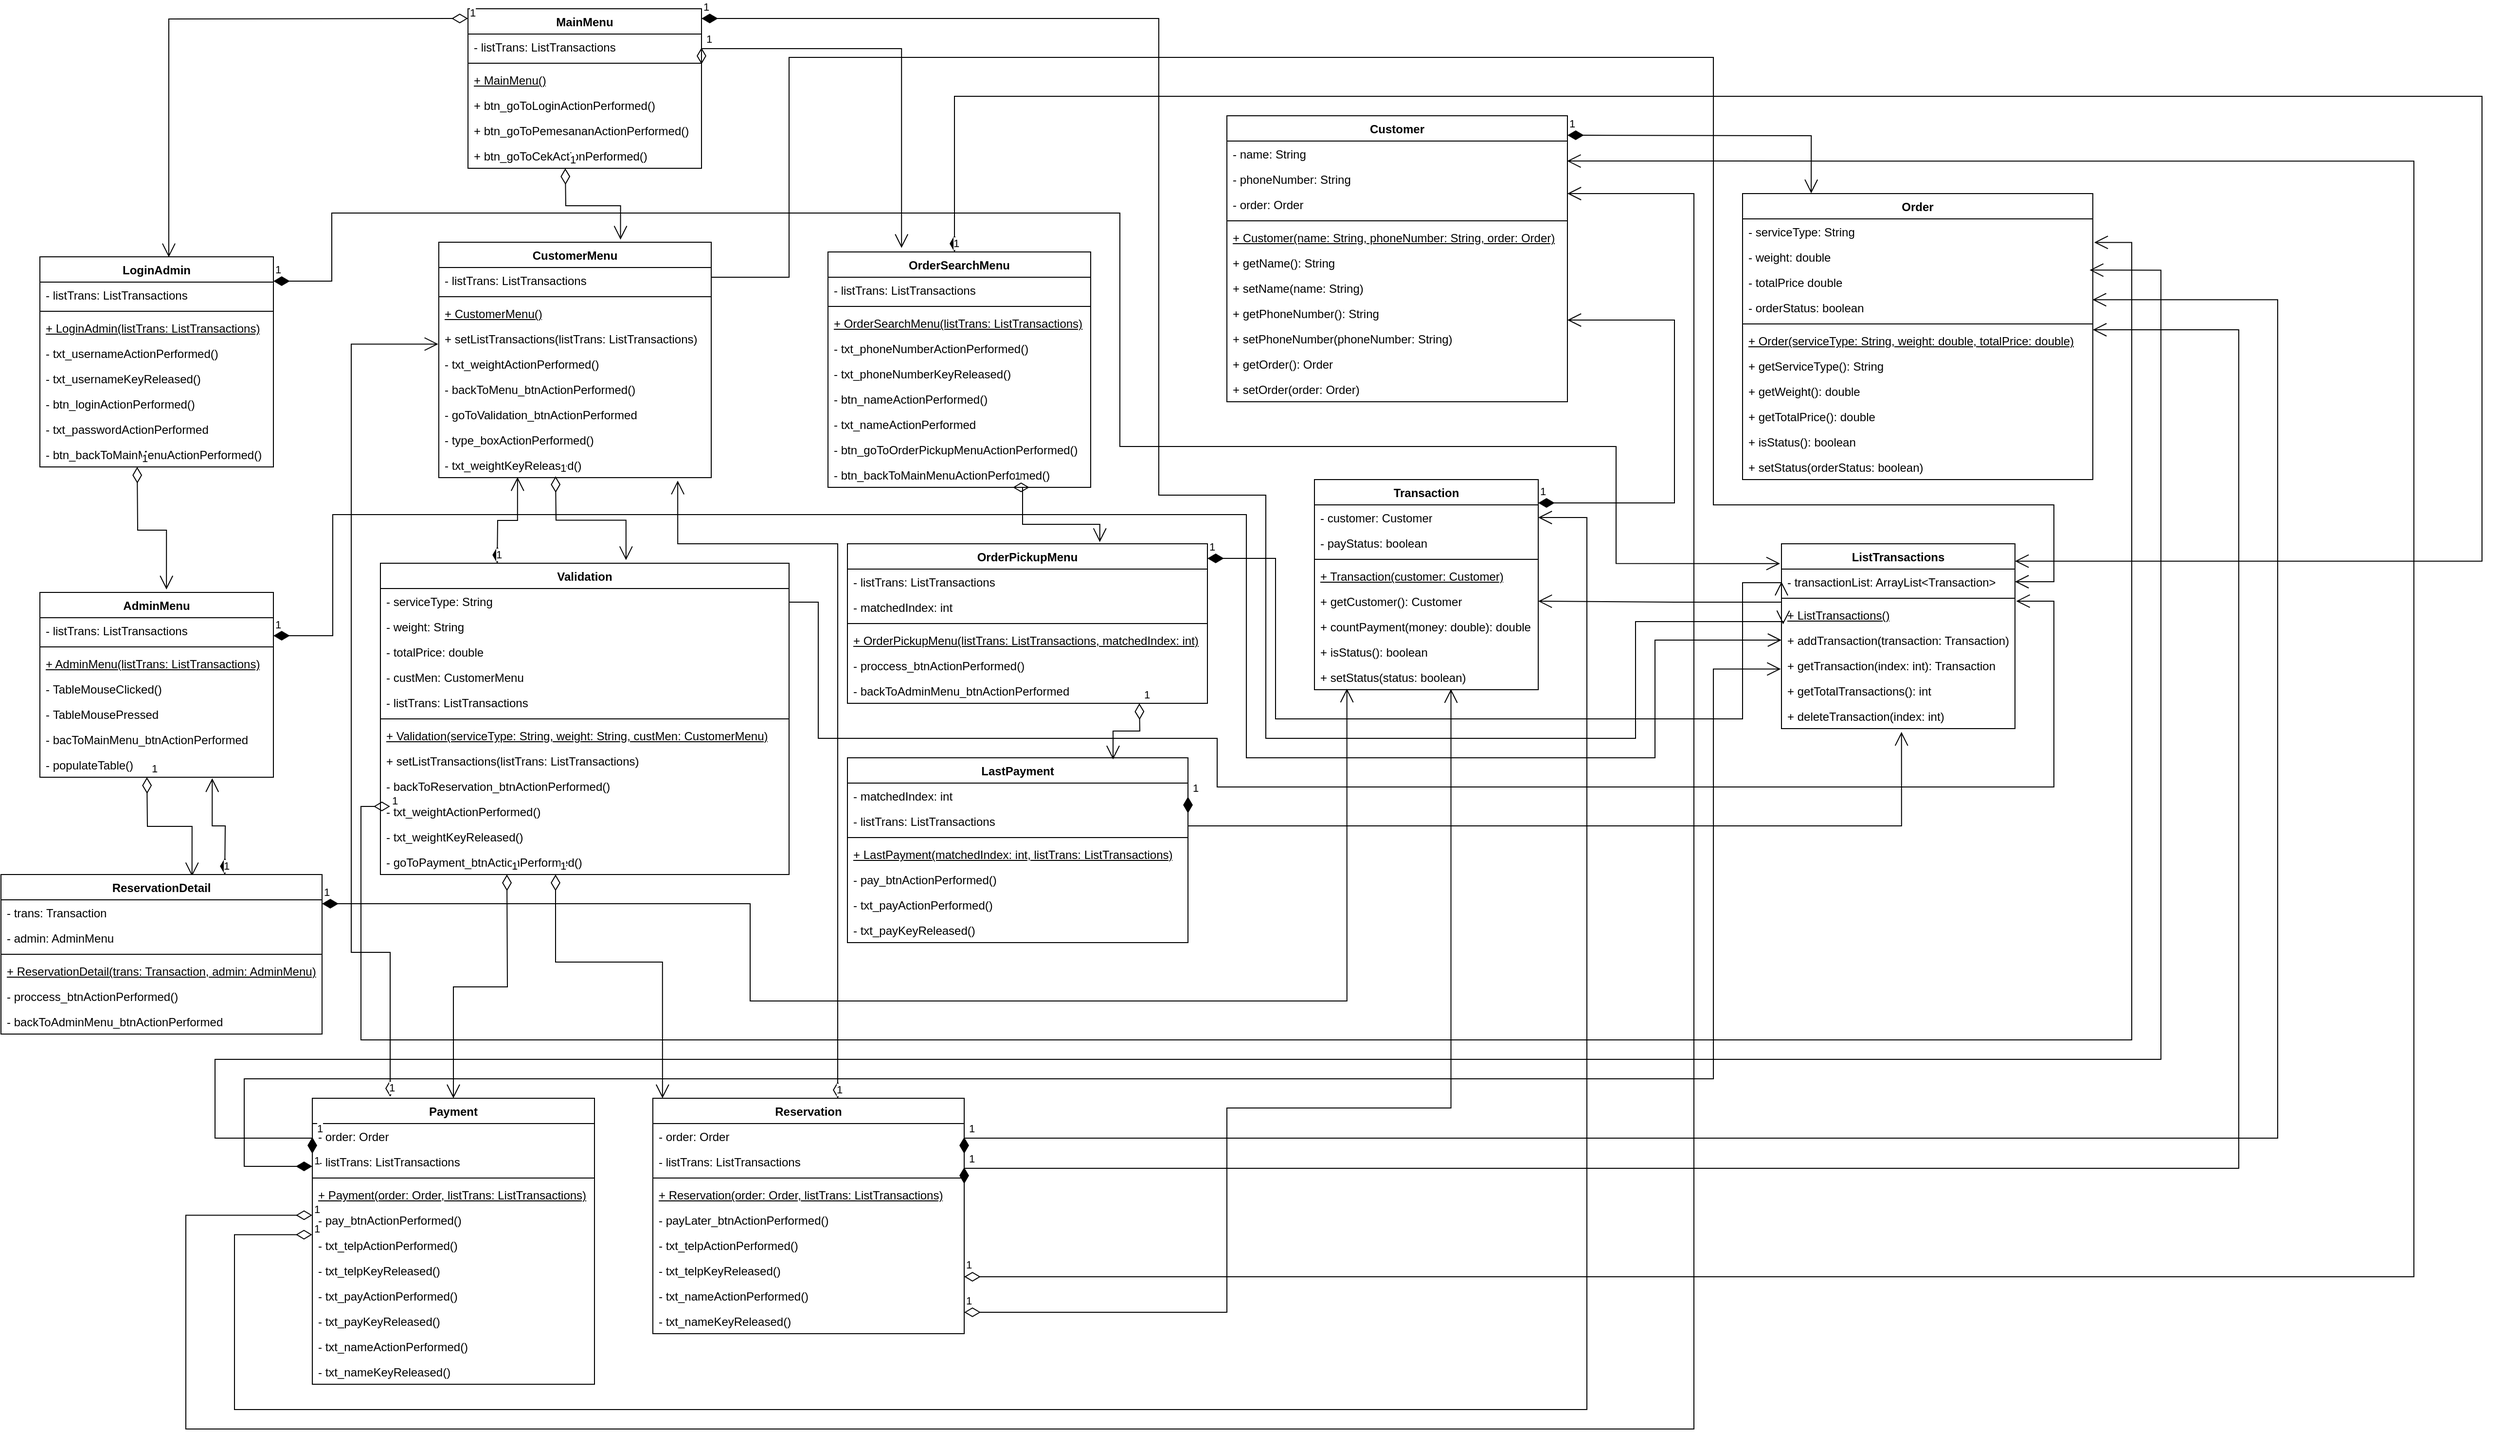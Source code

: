 <mxfile version="22.0.4" type="device">
  <diagram name="Page-1" id="Qz5qKZv0LaUBiObVCRqI">
    <mxGraphModel dx="3705" dy="1443" grid="1" gridSize="10" guides="1" tooltips="1" connect="1" arrows="1" fold="1" page="1" pageScale="1" pageWidth="1100" pageHeight="1700" math="0" shadow="0">
      <root>
        <mxCell id="0" />
        <mxCell id="1" parent="0" />
        <mxCell id="BWs7uKdw1PxlZdVB7_j8-1" value="Order&lt;br&gt;" style="swimlane;fontStyle=1;align=center;verticalAlign=top;childLayout=stackLayout;horizontal=1;startSize=26;horizontalStack=0;resizeParent=1;resizeParentMax=0;resizeLast=0;collapsible=1;marginBottom=0;whiteSpace=wrap;html=1;" parent="1" vertex="1">
          <mxGeometry x="690" y="260" width="360" height="294" as="geometry">
            <mxRectangle x="340" y="260" width="70" height="30" as="alternateBounds" />
          </mxGeometry>
        </mxCell>
        <mxCell id="BWs7uKdw1PxlZdVB7_j8-6" value="- serviceType: String" style="text;strokeColor=none;fillColor=none;align=left;verticalAlign=top;spacingLeft=4;spacingRight=4;overflow=hidden;rotatable=0;points=[[0,0.5],[1,0.5]];portConstraint=eastwest;whiteSpace=wrap;html=1;" parent="BWs7uKdw1PxlZdVB7_j8-1" vertex="1">
          <mxGeometry y="26" width="360" height="26" as="geometry" />
        </mxCell>
        <mxCell id="BWs7uKdw1PxlZdVB7_j8-2" value="- weight: double" style="text;strokeColor=none;fillColor=none;align=left;verticalAlign=top;spacingLeft=4;spacingRight=4;overflow=hidden;rotatable=0;points=[[0,0.5],[1,0.5]];portConstraint=eastwest;whiteSpace=wrap;html=1;" parent="BWs7uKdw1PxlZdVB7_j8-1" vertex="1">
          <mxGeometry y="52" width="360" height="26" as="geometry" />
        </mxCell>
        <mxCell id="BWs7uKdw1PxlZdVB7_j8-8" value="- totalPrice double" style="text;strokeColor=none;fillColor=none;align=left;verticalAlign=top;spacingLeft=4;spacingRight=4;overflow=hidden;rotatable=0;points=[[0,0.5],[1,0.5]];portConstraint=eastwest;whiteSpace=wrap;html=1;" parent="BWs7uKdw1PxlZdVB7_j8-1" vertex="1">
          <mxGeometry y="78" width="360" height="26" as="geometry" />
        </mxCell>
        <mxCell id="BWs7uKdw1PxlZdVB7_j8-7" value="- orderStatus: boolean" style="text;strokeColor=none;fillColor=none;align=left;verticalAlign=top;spacingLeft=4;spacingRight=4;overflow=hidden;rotatable=0;points=[[0,0.5],[1,0.5]];portConstraint=eastwest;whiteSpace=wrap;html=1;" parent="BWs7uKdw1PxlZdVB7_j8-1" vertex="1">
          <mxGeometry y="104" width="360" height="26" as="geometry" />
        </mxCell>
        <mxCell id="BWs7uKdw1PxlZdVB7_j8-3" value="" style="line;strokeWidth=1;fillColor=none;align=left;verticalAlign=middle;spacingTop=-1;spacingLeft=3;spacingRight=3;rotatable=0;labelPosition=right;points=[];portConstraint=eastwest;strokeColor=inherit;" parent="BWs7uKdw1PxlZdVB7_j8-1" vertex="1">
          <mxGeometry y="130" width="360" height="8" as="geometry" />
        </mxCell>
        <mxCell id="BWs7uKdw1PxlZdVB7_j8-9" value="&lt;u&gt;+ Order(serviceType: String, weight: double, totalPrice: double)&lt;/u&gt;" style="text;strokeColor=none;fillColor=none;align=left;verticalAlign=top;spacingLeft=4;spacingRight=4;overflow=hidden;rotatable=0;points=[[0,0.5],[1,0.5]];portConstraint=eastwest;whiteSpace=wrap;html=1;" parent="BWs7uKdw1PxlZdVB7_j8-1" vertex="1">
          <mxGeometry y="138" width="360" height="26" as="geometry" />
        </mxCell>
        <mxCell id="BWs7uKdw1PxlZdVB7_j8-12" value="+ getServiceType(): String" style="text;strokeColor=none;fillColor=none;align=left;verticalAlign=top;spacingLeft=4;spacingRight=4;overflow=hidden;rotatable=0;points=[[0,0.5],[1,0.5]];portConstraint=eastwest;whiteSpace=wrap;html=1;" parent="BWs7uKdw1PxlZdVB7_j8-1" vertex="1">
          <mxGeometry y="164" width="360" height="26" as="geometry" />
        </mxCell>
        <mxCell id="BWs7uKdw1PxlZdVB7_j8-10" value="+ getWeight(): double" style="text;strokeColor=none;fillColor=none;align=left;verticalAlign=top;spacingLeft=4;spacingRight=4;overflow=hidden;rotatable=0;points=[[0,0.5],[1,0.5]];portConstraint=eastwest;whiteSpace=wrap;html=1;" parent="BWs7uKdw1PxlZdVB7_j8-1" vertex="1">
          <mxGeometry y="190" width="360" height="26" as="geometry" />
        </mxCell>
        <mxCell id="BWs7uKdw1PxlZdVB7_j8-11" value="+ getTotalPrice(): double" style="text;strokeColor=none;fillColor=none;align=left;verticalAlign=top;spacingLeft=4;spacingRight=4;overflow=hidden;rotatable=0;points=[[0,0.5],[1,0.5]];portConstraint=eastwest;whiteSpace=wrap;html=1;" parent="BWs7uKdw1PxlZdVB7_j8-1" vertex="1">
          <mxGeometry y="216" width="360" height="26" as="geometry" />
        </mxCell>
        <mxCell id="BWs7uKdw1PxlZdVB7_j8-13" value="+ isStatus(): boolean" style="text;strokeColor=none;fillColor=none;align=left;verticalAlign=top;spacingLeft=4;spacingRight=4;overflow=hidden;rotatable=0;points=[[0,0.5],[1,0.5]];portConstraint=eastwest;whiteSpace=wrap;html=1;" parent="BWs7uKdw1PxlZdVB7_j8-1" vertex="1">
          <mxGeometry y="242" width="360" height="26" as="geometry" />
        </mxCell>
        <mxCell id="BWs7uKdw1PxlZdVB7_j8-4" value="+ setStatus(orderStatus: boolean)" style="text;strokeColor=none;fillColor=none;align=left;verticalAlign=top;spacingLeft=4;spacingRight=4;overflow=hidden;rotatable=0;points=[[0,0.5],[1,0.5]];portConstraint=eastwest;whiteSpace=wrap;html=1;" parent="BWs7uKdw1PxlZdVB7_j8-1" vertex="1">
          <mxGeometry y="268" width="360" height="26" as="geometry" />
        </mxCell>
        <mxCell id="BWs7uKdw1PxlZdVB7_j8-15" value="Customer" style="swimlane;fontStyle=1;align=center;verticalAlign=top;childLayout=stackLayout;horizontal=1;startSize=26;horizontalStack=0;resizeParent=1;resizeParentMax=0;resizeLast=0;collapsible=1;marginBottom=0;whiteSpace=wrap;html=1;" parent="1" vertex="1">
          <mxGeometry x="160" y="180" width="350" height="294" as="geometry">
            <mxRectangle x="340" y="260" width="70" height="30" as="alternateBounds" />
          </mxGeometry>
        </mxCell>
        <mxCell id="BWs7uKdw1PxlZdVB7_j8-16" value="- name: String" style="text;strokeColor=none;fillColor=none;align=left;verticalAlign=top;spacingLeft=4;spacingRight=4;overflow=hidden;rotatable=0;points=[[0,0.5],[1,0.5]];portConstraint=eastwest;whiteSpace=wrap;html=1;" parent="BWs7uKdw1PxlZdVB7_j8-15" vertex="1">
          <mxGeometry y="26" width="350" height="26" as="geometry" />
        </mxCell>
        <mxCell id="BWs7uKdw1PxlZdVB7_j8-17" value="- phoneNumber: String" style="text;strokeColor=none;fillColor=none;align=left;verticalAlign=top;spacingLeft=4;spacingRight=4;overflow=hidden;rotatable=0;points=[[0,0.5],[1,0.5]];portConstraint=eastwest;whiteSpace=wrap;html=1;" parent="BWs7uKdw1PxlZdVB7_j8-15" vertex="1">
          <mxGeometry y="52" width="350" height="26" as="geometry" />
        </mxCell>
        <mxCell id="BWs7uKdw1PxlZdVB7_j8-18" value="- order: Order" style="text;strokeColor=none;fillColor=none;align=left;verticalAlign=top;spacingLeft=4;spacingRight=4;overflow=hidden;rotatable=0;points=[[0,0.5],[1,0.5]];portConstraint=eastwest;whiteSpace=wrap;html=1;" parent="BWs7uKdw1PxlZdVB7_j8-15" vertex="1">
          <mxGeometry y="78" width="350" height="26" as="geometry" />
        </mxCell>
        <mxCell id="BWs7uKdw1PxlZdVB7_j8-20" value="" style="line;strokeWidth=1;fillColor=none;align=left;verticalAlign=middle;spacingTop=-1;spacingLeft=3;spacingRight=3;rotatable=0;labelPosition=right;points=[];portConstraint=eastwest;strokeColor=inherit;" parent="BWs7uKdw1PxlZdVB7_j8-15" vertex="1">
          <mxGeometry y="104" width="350" height="8" as="geometry" />
        </mxCell>
        <mxCell id="BWs7uKdw1PxlZdVB7_j8-21" value="&lt;u&gt;+ Customer(name: String, phoneNumber: String, order: Order)&lt;/u&gt;" style="text;strokeColor=none;fillColor=none;align=left;verticalAlign=top;spacingLeft=4;spacingRight=4;overflow=hidden;rotatable=0;points=[[0,0.5],[1,0.5]];portConstraint=eastwest;whiteSpace=wrap;html=1;" parent="BWs7uKdw1PxlZdVB7_j8-15" vertex="1">
          <mxGeometry y="112" width="350" height="26" as="geometry" />
        </mxCell>
        <mxCell id="BWs7uKdw1PxlZdVB7_j8-22" value="+ getName(): String" style="text;strokeColor=none;fillColor=none;align=left;verticalAlign=top;spacingLeft=4;spacingRight=4;overflow=hidden;rotatable=0;points=[[0,0.5],[1,0.5]];portConstraint=eastwest;whiteSpace=wrap;html=1;" parent="BWs7uKdw1PxlZdVB7_j8-15" vertex="1">
          <mxGeometry y="138" width="350" height="26" as="geometry" />
        </mxCell>
        <mxCell id="BWs7uKdw1PxlZdVB7_j8-23" value="+ setName(name: String)" style="text;strokeColor=none;fillColor=none;align=left;verticalAlign=top;spacingLeft=4;spacingRight=4;overflow=hidden;rotatable=0;points=[[0,0.5],[1,0.5]];portConstraint=eastwest;whiteSpace=wrap;html=1;" parent="BWs7uKdw1PxlZdVB7_j8-15" vertex="1">
          <mxGeometry y="164" width="350" height="26" as="geometry" />
        </mxCell>
        <mxCell id="BWs7uKdw1PxlZdVB7_j8-24" value="+ getPhoneNumber(): String" style="text;strokeColor=none;fillColor=none;align=left;verticalAlign=top;spacingLeft=4;spacingRight=4;overflow=hidden;rotatable=0;points=[[0,0.5],[1,0.5]];portConstraint=eastwest;whiteSpace=wrap;html=1;" parent="BWs7uKdw1PxlZdVB7_j8-15" vertex="1">
          <mxGeometry y="190" width="350" height="26" as="geometry" />
        </mxCell>
        <mxCell id="BWs7uKdw1PxlZdVB7_j8-25" value="+ setPhoneNumber(phoneNumber: String)" style="text;strokeColor=none;fillColor=none;align=left;verticalAlign=top;spacingLeft=4;spacingRight=4;overflow=hidden;rotatable=0;points=[[0,0.5],[1,0.5]];portConstraint=eastwest;whiteSpace=wrap;html=1;" parent="BWs7uKdw1PxlZdVB7_j8-15" vertex="1">
          <mxGeometry y="216" width="350" height="26" as="geometry" />
        </mxCell>
        <mxCell id="BWs7uKdw1PxlZdVB7_j8-26" value="+ getOrder(): Order" style="text;strokeColor=none;fillColor=none;align=left;verticalAlign=top;spacingLeft=4;spacingRight=4;overflow=hidden;rotatable=0;points=[[0,0.5],[1,0.5]];portConstraint=eastwest;whiteSpace=wrap;html=1;" parent="BWs7uKdw1PxlZdVB7_j8-15" vertex="1">
          <mxGeometry y="242" width="350" height="26" as="geometry" />
        </mxCell>
        <mxCell id="BWs7uKdw1PxlZdVB7_j8-27" value="+ setOrder(order: Order)" style="text;strokeColor=none;fillColor=none;align=left;verticalAlign=top;spacingLeft=4;spacingRight=4;overflow=hidden;rotatable=0;points=[[0,0.5],[1,0.5]];portConstraint=eastwest;whiteSpace=wrap;html=1;" parent="BWs7uKdw1PxlZdVB7_j8-15" vertex="1">
          <mxGeometry y="268" width="350" height="26" as="geometry" />
        </mxCell>
        <mxCell id="BWs7uKdw1PxlZdVB7_j8-28" value="Transaction" style="swimlane;fontStyle=1;align=center;verticalAlign=top;childLayout=stackLayout;horizontal=1;startSize=26;horizontalStack=0;resizeParent=1;resizeParentMax=0;resizeLast=0;collapsible=1;marginBottom=0;whiteSpace=wrap;html=1;" parent="1" vertex="1">
          <mxGeometry x="250" y="554" width="230" height="216" as="geometry">
            <mxRectangle x="340" y="260" width="70" height="30" as="alternateBounds" />
          </mxGeometry>
        </mxCell>
        <mxCell id="BWs7uKdw1PxlZdVB7_j8-29" value="- customer: Customer" style="text;strokeColor=none;fillColor=none;align=left;verticalAlign=top;spacingLeft=4;spacingRight=4;overflow=hidden;rotatable=0;points=[[0,0.5],[1,0.5]];portConstraint=eastwest;whiteSpace=wrap;html=1;" parent="BWs7uKdw1PxlZdVB7_j8-28" vertex="1">
          <mxGeometry y="26" width="230" height="26" as="geometry" />
        </mxCell>
        <mxCell id="BWs7uKdw1PxlZdVB7_j8-30" value="- payStatus: boolean" style="text;strokeColor=none;fillColor=none;align=left;verticalAlign=top;spacingLeft=4;spacingRight=4;overflow=hidden;rotatable=0;points=[[0,0.5],[1,0.5]];portConstraint=eastwest;whiteSpace=wrap;html=1;" parent="BWs7uKdw1PxlZdVB7_j8-28" vertex="1">
          <mxGeometry y="52" width="230" height="26" as="geometry" />
        </mxCell>
        <mxCell id="BWs7uKdw1PxlZdVB7_j8-32" value="" style="line;strokeWidth=1;fillColor=none;align=left;verticalAlign=middle;spacingTop=-1;spacingLeft=3;spacingRight=3;rotatable=0;labelPosition=right;points=[];portConstraint=eastwest;strokeColor=inherit;" parent="BWs7uKdw1PxlZdVB7_j8-28" vertex="1">
          <mxGeometry y="78" width="230" height="8" as="geometry" />
        </mxCell>
        <mxCell id="BWs7uKdw1PxlZdVB7_j8-33" value="&lt;u&gt;+ Transaction(customer: Customer)&lt;/u&gt;" style="text;strokeColor=none;fillColor=none;align=left;verticalAlign=top;spacingLeft=4;spacingRight=4;overflow=hidden;rotatable=0;points=[[0,0.5],[1,0.5]];portConstraint=eastwest;whiteSpace=wrap;html=1;" parent="BWs7uKdw1PxlZdVB7_j8-28" vertex="1">
          <mxGeometry y="86" width="230" height="26" as="geometry" />
        </mxCell>
        <mxCell id="BWs7uKdw1PxlZdVB7_j8-34" value="+ getCustomer(): Customer" style="text;strokeColor=none;fillColor=none;align=left;verticalAlign=top;spacingLeft=4;spacingRight=4;overflow=hidden;rotatable=0;points=[[0,0.5],[1,0.5]];portConstraint=eastwest;whiteSpace=wrap;html=1;" parent="BWs7uKdw1PxlZdVB7_j8-28" vertex="1">
          <mxGeometry y="112" width="230" height="26" as="geometry" />
        </mxCell>
        <mxCell id="BWs7uKdw1PxlZdVB7_j8-35" value="+ countPayment(money: double): double" style="text;strokeColor=none;fillColor=none;align=left;verticalAlign=top;spacingLeft=4;spacingRight=4;overflow=hidden;rotatable=0;points=[[0,0.5],[1,0.5]];portConstraint=eastwest;whiteSpace=wrap;html=1;" parent="BWs7uKdw1PxlZdVB7_j8-28" vertex="1">
          <mxGeometry y="138" width="230" height="26" as="geometry" />
        </mxCell>
        <mxCell id="BWs7uKdw1PxlZdVB7_j8-36" value="+ isStatus(): boolean" style="text;strokeColor=none;fillColor=none;align=left;verticalAlign=top;spacingLeft=4;spacingRight=4;overflow=hidden;rotatable=0;points=[[0,0.5],[1,0.5]];portConstraint=eastwest;whiteSpace=wrap;html=1;" parent="BWs7uKdw1PxlZdVB7_j8-28" vertex="1">
          <mxGeometry y="164" width="230" height="26" as="geometry" />
        </mxCell>
        <mxCell id="BWs7uKdw1PxlZdVB7_j8-37" value="+ setStatus(status: boolean)" style="text;strokeColor=none;fillColor=none;align=left;verticalAlign=top;spacingLeft=4;spacingRight=4;overflow=hidden;rotatable=0;points=[[0,0.5],[1,0.5]];portConstraint=eastwest;whiteSpace=wrap;html=1;" parent="BWs7uKdw1PxlZdVB7_j8-28" vertex="1">
          <mxGeometry y="190" width="230" height="26" as="geometry" />
        </mxCell>
        <mxCell id="BWs7uKdw1PxlZdVB7_j8-40" value="ListTransactions&lt;br&gt;" style="swimlane;fontStyle=1;align=center;verticalAlign=top;childLayout=stackLayout;horizontal=1;startSize=26;horizontalStack=0;resizeParent=1;resizeParentMax=0;resizeLast=0;collapsible=1;marginBottom=0;whiteSpace=wrap;html=1;" parent="1" vertex="1">
          <mxGeometry x="730" y="620" width="240" height="190" as="geometry">
            <mxRectangle x="340" y="260" width="70" height="30" as="alternateBounds" />
          </mxGeometry>
        </mxCell>
        <mxCell id="BWs7uKdw1PxlZdVB7_j8-41" value="- transactionList: ArrayList&amp;lt;Transaction&amp;gt;" style="text;strokeColor=none;fillColor=none;align=left;verticalAlign=top;spacingLeft=4;spacingRight=4;overflow=hidden;rotatable=0;points=[[0,0.5],[1,0.5]];portConstraint=eastwest;whiteSpace=wrap;html=1;" parent="BWs7uKdw1PxlZdVB7_j8-40" vertex="1">
          <mxGeometry y="26" width="240" height="26" as="geometry" />
        </mxCell>
        <mxCell id="BWs7uKdw1PxlZdVB7_j8-45" value="" style="line;strokeWidth=1;fillColor=none;align=left;verticalAlign=middle;spacingTop=-1;spacingLeft=3;spacingRight=3;rotatable=0;labelPosition=right;points=[];portConstraint=eastwest;strokeColor=inherit;" parent="BWs7uKdw1PxlZdVB7_j8-40" vertex="1">
          <mxGeometry y="52" width="240" height="8" as="geometry" />
        </mxCell>
        <mxCell id="BWs7uKdw1PxlZdVB7_j8-46" value="&lt;u&gt;+ ListTransactions()&lt;/u&gt;" style="text;strokeColor=none;fillColor=none;align=left;verticalAlign=top;spacingLeft=4;spacingRight=4;overflow=hidden;rotatable=0;points=[[0,0.5],[1,0.5]];portConstraint=eastwest;whiteSpace=wrap;html=1;" parent="BWs7uKdw1PxlZdVB7_j8-40" vertex="1">
          <mxGeometry y="60" width="240" height="26" as="geometry" />
        </mxCell>
        <mxCell id="BWs7uKdw1PxlZdVB7_j8-47" value="+ addTransaction(transaction: Transaction)" style="text;strokeColor=none;fillColor=none;align=left;verticalAlign=top;spacingLeft=4;spacingRight=4;overflow=hidden;rotatable=0;points=[[0,0.5],[1,0.5]];portConstraint=eastwest;whiteSpace=wrap;html=1;" parent="BWs7uKdw1PxlZdVB7_j8-40" vertex="1">
          <mxGeometry y="86" width="240" height="26" as="geometry" />
        </mxCell>
        <mxCell id="BWs7uKdw1PxlZdVB7_j8-48" value="+ getTransaction(index: int): Transaction" style="text;strokeColor=none;fillColor=none;align=left;verticalAlign=top;spacingLeft=4;spacingRight=4;overflow=hidden;rotatable=0;points=[[0,0.5],[1,0.5]];portConstraint=eastwest;whiteSpace=wrap;html=1;" parent="BWs7uKdw1PxlZdVB7_j8-40" vertex="1">
          <mxGeometry y="112" width="240" height="26" as="geometry" />
        </mxCell>
        <mxCell id="BWs7uKdw1PxlZdVB7_j8-49" value="+&amp;nbsp;getTotalTransactions(): int" style="text;strokeColor=none;fillColor=none;align=left;verticalAlign=top;spacingLeft=4;spacingRight=4;overflow=hidden;rotatable=0;points=[[0,0.5],[1,0.5]];portConstraint=eastwest;whiteSpace=wrap;html=1;" parent="BWs7uKdw1PxlZdVB7_j8-40" vertex="1">
          <mxGeometry y="138" width="240" height="26" as="geometry" />
        </mxCell>
        <mxCell id="BWs7uKdw1PxlZdVB7_j8-50" value="+&amp;nbsp;deleteTransaction(index: int)" style="text;strokeColor=none;fillColor=none;align=left;verticalAlign=top;spacingLeft=4;spacingRight=4;overflow=hidden;rotatable=0;points=[[0,0.5],[1,0.5]];portConstraint=eastwest;whiteSpace=wrap;html=1;" parent="BWs7uKdw1PxlZdVB7_j8-40" vertex="1">
          <mxGeometry y="164" width="240" height="26" as="geometry" />
        </mxCell>
        <mxCell id="BWs7uKdw1PxlZdVB7_j8-61" value="1" style="endArrow=open;html=1;endSize=12;startArrow=diamondThin;startSize=14;startFill=1;edgeStyle=orthogonalEdgeStyle;align=left;verticalAlign=bottom;rounded=0;entryX=0.196;entryY=-0.001;entryDx=0;entryDy=0;entryPerimeter=0;" parent="1" target="BWs7uKdw1PxlZdVB7_j8-1" edge="1">
          <mxGeometry x="-1" y="3" relative="1" as="geometry">
            <mxPoint x="510" y="200" as="sourcePoint" />
            <mxPoint x="410" y="200" as="targetPoint" />
          </mxGeometry>
        </mxCell>
        <mxCell id="BWs7uKdw1PxlZdVB7_j8-62" value="1" style="endArrow=open;html=1;endSize=12;startArrow=diamondThin;startSize=14;startFill=1;edgeStyle=orthogonalEdgeStyle;align=left;verticalAlign=bottom;rounded=0;" parent="1" edge="1">
          <mxGeometry x="-1" y="3" relative="1" as="geometry">
            <mxPoint x="480" y="578" as="sourcePoint" />
            <mxPoint x="510" y="390" as="targetPoint" />
            <Array as="points">
              <mxPoint x="620" y="578" />
              <mxPoint x="620" y="390" />
            </Array>
          </mxGeometry>
        </mxCell>
        <mxCell id="BWs7uKdw1PxlZdVB7_j8-63" value="" style="endArrow=open;endFill=1;endSize=12;html=1;rounded=0;exitX=0;exitY=0;exitDx=0;exitDy=0;entryX=1;entryY=0.5;entryDx=0;entryDy=0;exitPerimeter=0;" parent="1" source="BWs7uKdw1PxlZdVB7_j8-46" target="BWs7uKdw1PxlZdVB7_j8-34" edge="1">
          <mxGeometry width="160" relative="1" as="geometry">
            <mxPoint x="280" y="680" as="sourcePoint" />
            <mxPoint x="440" y="700" as="targetPoint" />
            <Array as="points">
              <mxPoint x="620" y="680" />
            </Array>
          </mxGeometry>
        </mxCell>
        <mxCell id="BWs7uKdw1PxlZdVB7_j8-64" value="MainMenu" style="swimlane;fontStyle=1;align=center;verticalAlign=top;childLayout=stackLayout;horizontal=1;startSize=26;horizontalStack=0;resizeParent=1;resizeParentMax=0;resizeLast=0;collapsible=1;marginBottom=0;whiteSpace=wrap;html=1;" parent="1" vertex="1">
          <mxGeometry x="-620" y="70" width="240" height="164" as="geometry">
            <mxRectangle x="340" y="260" width="70" height="30" as="alternateBounds" />
          </mxGeometry>
        </mxCell>
        <mxCell id="BWs7uKdw1PxlZdVB7_j8-65" value="- listTrans: ListTransactions" style="text;strokeColor=none;fillColor=none;align=left;verticalAlign=top;spacingLeft=4;spacingRight=4;overflow=hidden;rotatable=0;points=[[0,0.5],[1,0.5]];portConstraint=eastwest;whiteSpace=wrap;html=1;" parent="BWs7uKdw1PxlZdVB7_j8-64" vertex="1">
          <mxGeometry y="26" width="240" height="26" as="geometry" />
        </mxCell>
        <mxCell id="BWs7uKdw1PxlZdVB7_j8-68" value="" style="line;strokeWidth=1;fillColor=none;align=left;verticalAlign=middle;spacingTop=-1;spacingLeft=3;spacingRight=3;rotatable=0;labelPosition=right;points=[];portConstraint=eastwest;strokeColor=inherit;" parent="BWs7uKdw1PxlZdVB7_j8-64" vertex="1">
          <mxGeometry y="52" width="240" height="8" as="geometry" />
        </mxCell>
        <mxCell id="BWs7uKdw1PxlZdVB7_j8-69" value="&lt;u&gt;+ MainMenu()&lt;/u&gt;" style="text;strokeColor=none;fillColor=none;align=left;verticalAlign=top;spacingLeft=4;spacingRight=4;overflow=hidden;rotatable=0;points=[[0,0.5],[1,0.5]];portConstraint=eastwest;whiteSpace=wrap;html=1;" parent="BWs7uKdw1PxlZdVB7_j8-64" vertex="1">
          <mxGeometry y="60" width="240" height="26" as="geometry" />
        </mxCell>
        <mxCell id="BWs7uKdw1PxlZdVB7_j8-70" value="+ btn_goToLoginActionPerformed()" style="text;strokeColor=none;fillColor=none;align=left;verticalAlign=top;spacingLeft=4;spacingRight=4;overflow=hidden;rotatable=0;points=[[0,0.5],[1,0.5]];portConstraint=eastwest;whiteSpace=wrap;html=1;" parent="BWs7uKdw1PxlZdVB7_j8-64" vertex="1">
          <mxGeometry y="86" width="240" height="26" as="geometry" />
        </mxCell>
        <mxCell id="BWs7uKdw1PxlZdVB7_j8-71" value="+&amp;nbsp;btn_goToPemesananActionPerformed()" style="text;strokeColor=none;fillColor=none;align=left;verticalAlign=top;spacingLeft=4;spacingRight=4;overflow=hidden;rotatable=0;points=[[0,0.5],[1,0.5]];portConstraint=eastwest;whiteSpace=wrap;html=1;" parent="BWs7uKdw1PxlZdVB7_j8-64" vertex="1">
          <mxGeometry y="112" width="240" height="26" as="geometry" />
        </mxCell>
        <mxCell id="BWs7uKdw1PxlZdVB7_j8-72" value="+&amp;nbsp;btn_goToCekActionPerformed()" style="text;strokeColor=none;fillColor=none;align=left;verticalAlign=top;spacingLeft=4;spacingRight=4;overflow=hidden;rotatable=0;points=[[0,0.5],[1,0.5]];portConstraint=eastwest;whiteSpace=wrap;html=1;" parent="BWs7uKdw1PxlZdVB7_j8-64" vertex="1">
          <mxGeometry y="138" width="240" height="26" as="geometry" />
        </mxCell>
        <mxCell id="BWs7uKdw1PxlZdVB7_j8-192" value="1" style="endArrow=open;html=1;endSize=12;startArrow=diamondThin;startSize=14;startFill=0;edgeStyle=orthogonalEdgeStyle;align=left;verticalAlign=bottom;rounded=0;entryX=0.667;entryY=-0.011;entryDx=0;entryDy=0;entryPerimeter=0;" parent="BWs7uKdw1PxlZdVB7_j8-64" target="BWs7uKdw1PxlZdVB7_j8-104" edge="1">
          <mxGeometry x="-1" y="3" relative="1" as="geometry">
            <mxPoint x="100" y="164" as="sourcePoint" />
            <mxPoint x="260" y="164" as="targetPoint" />
          </mxGeometry>
        </mxCell>
        <mxCell id="BWs7uKdw1PxlZdVB7_j8-76" value="LoginAdmin" style="swimlane;fontStyle=1;align=center;verticalAlign=top;childLayout=stackLayout;horizontal=1;startSize=26;horizontalStack=0;resizeParent=1;resizeParentMax=0;resizeLast=0;collapsible=1;marginBottom=0;whiteSpace=wrap;html=1;" parent="1" vertex="1">
          <mxGeometry x="-1060" y="325" width="240" height="216" as="geometry">
            <mxRectangle x="340" y="260" width="70" height="30" as="alternateBounds" />
          </mxGeometry>
        </mxCell>
        <mxCell id="BWs7uKdw1PxlZdVB7_j8-77" value="- listTrans: ListTransactions" style="text;strokeColor=none;fillColor=none;align=left;verticalAlign=top;spacingLeft=4;spacingRight=4;overflow=hidden;rotatable=0;points=[[0,0.5],[1,0.5]];portConstraint=eastwest;whiteSpace=wrap;html=1;" parent="BWs7uKdw1PxlZdVB7_j8-76" vertex="1">
          <mxGeometry y="26" width="240" height="26" as="geometry" />
        </mxCell>
        <mxCell id="BWs7uKdw1PxlZdVB7_j8-78" value="" style="line;strokeWidth=1;fillColor=none;align=left;verticalAlign=middle;spacingTop=-1;spacingLeft=3;spacingRight=3;rotatable=0;labelPosition=right;points=[];portConstraint=eastwest;strokeColor=inherit;" parent="BWs7uKdw1PxlZdVB7_j8-76" vertex="1">
          <mxGeometry y="52" width="240" height="8" as="geometry" />
        </mxCell>
        <mxCell id="BWs7uKdw1PxlZdVB7_j8-79" value="&lt;u&gt;+ LoginAdmin(listTrans: ListTransactions)&lt;/u&gt;" style="text;strokeColor=none;fillColor=none;align=left;verticalAlign=top;spacingLeft=4;spacingRight=4;overflow=hidden;rotatable=0;points=[[0,0.5],[1,0.5]];portConstraint=eastwest;whiteSpace=wrap;html=1;" parent="BWs7uKdw1PxlZdVB7_j8-76" vertex="1">
          <mxGeometry y="60" width="240" height="26" as="geometry" />
        </mxCell>
        <mxCell id="BWs7uKdw1PxlZdVB7_j8-80" value="-&amp;nbsp;txt_usernameActionPerformed()" style="text;strokeColor=none;fillColor=none;align=left;verticalAlign=top;spacingLeft=4;spacingRight=4;overflow=hidden;rotatable=0;points=[[0,0.5],[1,0.5]];portConstraint=eastwest;whiteSpace=wrap;html=1;" parent="BWs7uKdw1PxlZdVB7_j8-76" vertex="1">
          <mxGeometry y="86" width="240" height="26" as="geometry" />
        </mxCell>
        <mxCell id="BWs7uKdw1PxlZdVB7_j8-81" value="-&amp;nbsp;txt_usernameKeyReleased()" style="text;strokeColor=none;fillColor=none;align=left;verticalAlign=top;spacingLeft=4;spacingRight=4;overflow=hidden;rotatable=0;points=[[0,0.5],[1,0.5]];portConstraint=eastwest;whiteSpace=wrap;html=1;" parent="BWs7uKdw1PxlZdVB7_j8-76" vertex="1">
          <mxGeometry y="112" width="240" height="26" as="geometry" />
        </mxCell>
        <mxCell id="BWs7uKdw1PxlZdVB7_j8-82" value="-&amp;nbsp;btn_loginActionPerformed()" style="text;strokeColor=none;fillColor=none;align=left;verticalAlign=top;spacingLeft=4;spacingRight=4;overflow=hidden;rotatable=0;points=[[0,0.5],[1,0.5]];portConstraint=eastwest;whiteSpace=wrap;html=1;" parent="BWs7uKdw1PxlZdVB7_j8-76" vertex="1">
          <mxGeometry y="138" width="240" height="26" as="geometry" />
        </mxCell>
        <mxCell id="BWs7uKdw1PxlZdVB7_j8-83" value="-&amp;nbsp;txt_passwordActionPerformed" style="text;strokeColor=none;fillColor=none;align=left;verticalAlign=top;spacingLeft=4;spacingRight=4;overflow=hidden;rotatable=0;points=[[0,0.5],[1,0.5]];portConstraint=eastwest;whiteSpace=wrap;html=1;" parent="BWs7uKdw1PxlZdVB7_j8-76" vertex="1">
          <mxGeometry y="164" width="240" height="26" as="geometry" />
        </mxCell>
        <mxCell id="BWs7uKdw1PxlZdVB7_j8-84" value="-&amp;nbsp;btn_backToMainMenuActionPerformed()" style="text;strokeColor=none;fillColor=none;align=left;verticalAlign=top;spacingLeft=4;spacingRight=4;overflow=hidden;rotatable=0;points=[[0,0.5],[1,0.5]];portConstraint=eastwest;whiteSpace=wrap;html=1;" parent="BWs7uKdw1PxlZdVB7_j8-76" vertex="1">
          <mxGeometry y="190" width="240" height="26" as="geometry" />
        </mxCell>
        <mxCell id="BWs7uKdw1PxlZdVB7_j8-85" value="AdminMenu" style="swimlane;fontStyle=1;align=center;verticalAlign=top;childLayout=stackLayout;horizontal=1;startSize=26;horizontalStack=0;resizeParent=1;resizeParentMax=0;resizeLast=0;collapsible=1;marginBottom=0;whiteSpace=wrap;html=1;" parent="1" vertex="1">
          <mxGeometry x="-1060" y="670" width="240" height="190" as="geometry">
            <mxRectangle x="340" y="260" width="70" height="30" as="alternateBounds" />
          </mxGeometry>
        </mxCell>
        <mxCell id="BWs7uKdw1PxlZdVB7_j8-86" value="- listTrans: ListTransactions" style="text;strokeColor=none;fillColor=none;align=left;verticalAlign=top;spacingLeft=4;spacingRight=4;overflow=hidden;rotatable=0;points=[[0,0.5],[1,0.5]];portConstraint=eastwest;whiteSpace=wrap;html=1;" parent="BWs7uKdw1PxlZdVB7_j8-85" vertex="1">
          <mxGeometry y="26" width="240" height="26" as="geometry" />
        </mxCell>
        <mxCell id="BWs7uKdw1PxlZdVB7_j8-87" value="" style="line;strokeWidth=1;fillColor=none;align=left;verticalAlign=middle;spacingTop=-1;spacingLeft=3;spacingRight=3;rotatable=0;labelPosition=right;points=[];portConstraint=eastwest;strokeColor=inherit;" parent="BWs7uKdw1PxlZdVB7_j8-85" vertex="1">
          <mxGeometry y="52" width="240" height="8" as="geometry" />
        </mxCell>
        <mxCell id="BWs7uKdw1PxlZdVB7_j8-88" value="&lt;u&gt;+ AdminMenu(listTrans: ListTransactions)&lt;/u&gt;" style="text;strokeColor=none;fillColor=none;align=left;verticalAlign=top;spacingLeft=4;spacingRight=4;overflow=hidden;rotatable=0;points=[[0,0.5],[1,0.5]];portConstraint=eastwest;whiteSpace=wrap;html=1;" parent="BWs7uKdw1PxlZdVB7_j8-85" vertex="1">
          <mxGeometry y="60" width="240" height="26" as="geometry" />
        </mxCell>
        <mxCell id="BWs7uKdw1PxlZdVB7_j8-89" value="-&amp;nbsp;TableMouseClicked()" style="text;strokeColor=none;fillColor=none;align=left;verticalAlign=top;spacingLeft=4;spacingRight=4;overflow=hidden;rotatable=0;points=[[0,0.5],[1,0.5]];portConstraint=eastwest;whiteSpace=wrap;html=1;" parent="BWs7uKdw1PxlZdVB7_j8-85" vertex="1">
          <mxGeometry y="86" width="240" height="26" as="geometry" />
        </mxCell>
        <mxCell id="BWs7uKdw1PxlZdVB7_j8-90" value="-&amp;nbsp;TableMousePressed" style="text;strokeColor=none;fillColor=none;align=left;verticalAlign=top;spacingLeft=4;spacingRight=4;overflow=hidden;rotatable=0;points=[[0,0.5],[1,0.5]];portConstraint=eastwest;whiteSpace=wrap;html=1;" parent="BWs7uKdw1PxlZdVB7_j8-85" vertex="1">
          <mxGeometry y="112" width="240" height="26" as="geometry" />
        </mxCell>
        <mxCell id="BWs7uKdw1PxlZdVB7_j8-91" value="-&amp;nbsp;bacToMainMenu_btnActionPerformed" style="text;strokeColor=none;fillColor=none;align=left;verticalAlign=top;spacingLeft=4;spacingRight=4;overflow=hidden;rotatable=0;points=[[0,0.5],[1,0.5]];portConstraint=eastwest;whiteSpace=wrap;html=1;" parent="BWs7uKdw1PxlZdVB7_j8-85" vertex="1">
          <mxGeometry y="138" width="240" height="26" as="geometry" />
        </mxCell>
        <mxCell id="BWs7uKdw1PxlZdVB7_j8-92" value="-&amp;nbsp;populateTable()" style="text;strokeColor=none;fillColor=none;align=left;verticalAlign=top;spacingLeft=4;spacingRight=4;overflow=hidden;rotatable=0;points=[[0,0.5],[1,0.5]];portConstraint=eastwest;whiteSpace=wrap;html=1;" parent="BWs7uKdw1PxlZdVB7_j8-85" vertex="1">
          <mxGeometry y="164" width="240" height="26" as="geometry" />
        </mxCell>
        <mxCell id="BWs7uKdw1PxlZdVB7_j8-189" value="1" style="endArrow=open;html=1;endSize=12;startArrow=diamondThin;startSize=14;startFill=0;edgeStyle=orthogonalEdgeStyle;align=left;verticalAlign=bottom;rounded=0;entryX=0.595;entryY=0.011;entryDx=0;entryDy=0;entryPerimeter=0;" parent="BWs7uKdw1PxlZdVB7_j8-85" target="BWs7uKdw1PxlZdVB7_j8-94" edge="1">
          <mxGeometry x="-1" y="3" relative="1" as="geometry">
            <mxPoint x="110" y="190" as="sourcePoint" />
            <mxPoint x="270" y="190" as="targetPoint" />
          </mxGeometry>
        </mxCell>
        <mxCell id="BWs7uKdw1PxlZdVB7_j8-94" value="ReservationDetail" style="swimlane;fontStyle=1;align=center;verticalAlign=top;childLayout=stackLayout;horizontal=1;startSize=26;horizontalStack=0;resizeParent=1;resizeParentMax=0;resizeLast=0;collapsible=1;marginBottom=0;whiteSpace=wrap;html=1;" parent="1" vertex="1">
          <mxGeometry x="-1100" y="960" width="330" height="164" as="geometry">
            <mxRectangle x="340" y="260" width="70" height="30" as="alternateBounds" />
          </mxGeometry>
        </mxCell>
        <mxCell id="BWs7uKdw1PxlZdVB7_j8-95" value="- trans: Transaction" style="text;strokeColor=none;fillColor=none;align=left;verticalAlign=top;spacingLeft=4;spacingRight=4;overflow=hidden;rotatable=0;points=[[0,0.5],[1,0.5]];portConstraint=eastwest;whiteSpace=wrap;html=1;" parent="BWs7uKdw1PxlZdVB7_j8-94" vertex="1">
          <mxGeometry y="26" width="330" height="26" as="geometry" />
        </mxCell>
        <mxCell id="BWs7uKdw1PxlZdVB7_j8-102" value="- admin: AdminMenu&lt;br&gt;" style="text;strokeColor=none;fillColor=none;align=left;verticalAlign=top;spacingLeft=4;spacingRight=4;overflow=hidden;rotatable=0;points=[[0,0.5],[1,0.5]];portConstraint=eastwest;whiteSpace=wrap;html=1;" parent="BWs7uKdw1PxlZdVB7_j8-94" vertex="1">
          <mxGeometry y="52" width="330" height="26" as="geometry" />
        </mxCell>
        <mxCell id="BWs7uKdw1PxlZdVB7_j8-96" value="" style="line;strokeWidth=1;fillColor=none;align=left;verticalAlign=middle;spacingTop=-1;spacingLeft=3;spacingRight=3;rotatable=0;labelPosition=right;points=[];portConstraint=eastwest;strokeColor=inherit;" parent="BWs7uKdw1PxlZdVB7_j8-94" vertex="1">
          <mxGeometry y="78" width="330" height="8" as="geometry" />
        </mxCell>
        <mxCell id="BWs7uKdw1PxlZdVB7_j8-97" value="&lt;u&gt;+ ReservationDetail(trans: Transaction, admin: AdminMenu)&lt;/u&gt;" style="text;strokeColor=none;fillColor=none;align=left;verticalAlign=top;spacingLeft=4;spacingRight=4;overflow=hidden;rotatable=0;points=[[0,0.5],[1,0.5]];portConstraint=eastwest;whiteSpace=wrap;html=1;" parent="BWs7uKdw1PxlZdVB7_j8-94" vertex="1">
          <mxGeometry y="86" width="330" height="26" as="geometry" />
        </mxCell>
        <mxCell id="BWs7uKdw1PxlZdVB7_j8-98" value="-&amp;nbsp;proccess_btnActionPerformed()" style="text;strokeColor=none;fillColor=none;align=left;verticalAlign=top;spacingLeft=4;spacingRight=4;overflow=hidden;rotatable=0;points=[[0,0.5],[1,0.5]];portConstraint=eastwest;whiteSpace=wrap;html=1;" parent="BWs7uKdw1PxlZdVB7_j8-94" vertex="1">
          <mxGeometry y="112" width="330" height="26" as="geometry" />
        </mxCell>
        <mxCell id="BWs7uKdw1PxlZdVB7_j8-99" value="-&amp;nbsp;backToAdminMenu_btnActionPerformed" style="text;strokeColor=none;fillColor=none;align=left;verticalAlign=top;spacingLeft=4;spacingRight=4;overflow=hidden;rotatable=0;points=[[0,0.5],[1,0.5]];portConstraint=eastwest;whiteSpace=wrap;html=1;" parent="BWs7uKdw1PxlZdVB7_j8-94" vertex="1">
          <mxGeometry y="138" width="330" height="26" as="geometry" />
        </mxCell>
        <mxCell id="BWs7uKdw1PxlZdVB7_j8-190" value="1" style="endArrow=open;html=1;endSize=12;startArrow=diamondThin;startSize=14;startFill=1;edgeStyle=orthogonalEdgeStyle;align=left;verticalAlign=bottom;rounded=0;entryX=0.738;entryY=1.038;entryDx=0;entryDy=0;entryPerimeter=0;" parent="BWs7uKdw1PxlZdVB7_j8-94" target="BWs7uKdw1PxlZdVB7_j8-92" edge="1">
          <mxGeometry x="-1" y="3" relative="1" as="geometry">
            <mxPoint x="230" as="sourcePoint" />
            <mxPoint x="390" as="targetPoint" />
          </mxGeometry>
        </mxCell>
        <mxCell id="BWs7uKdw1PxlZdVB7_j8-104" value="CustomerMenu" style="swimlane;fontStyle=1;align=center;verticalAlign=top;childLayout=stackLayout;horizontal=1;startSize=26;horizontalStack=0;resizeParent=1;resizeParentMax=0;resizeLast=0;collapsible=1;marginBottom=0;whiteSpace=wrap;html=1;" parent="1" vertex="1">
          <mxGeometry x="-650" y="310" width="280" height="242" as="geometry">
            <mxRectangle x="340" y="260" width="70" height="30" as="alternateBounds" />
          </mxGeometry>
        </mxCell>
        <mxCell id="BWs7uKdw1PxlZdVB7_j8-105" value="- listTrans: ListTransactions" style="text;strokeColor=none;fillColor=none;align=left;verticalAlign=top;spacingLeft=4;spacingRight=4;overflow=hidden;rotatable=0;points=[[0,0.5],[1,0.5]];portConstraint=eastwest;whiteSpace=wrap;html=1;" parent="BWs7uKdw1PxlZdVB7_j8-104" vertex="1">
          <mxGeometry y="26" width="280" height="26" as="geometry" />
        </mxCell>
        <mxCell id="BWs7uKdw1PxlZdVB7_j8-106" value="" style="line;strokeWidth=1;fillColor=none;align=left;verticalAlign=middle;spacingTop=-1;spacingLeft=3;spacingRight=3;rotatable=0;labelPosition=right;points=[];portConstraint=eastwest;strokeColor=inherit;" parent="BWs7uKdw1PxlZdVB7_j8-104" vertex="1">
          <mxGeometry y="52" width="280" height="8" as="geometry" />
        </mxCell>
        <mxCell id="BWs7uKdw1PxlZdVB7_j8-107" value="&lt;u&gt;+ CustomerMenu()&lt;/u&gt;" style="text;strokeColor=none;fillColor=none;align=left;verticalAlign=top;spacingLeft=4;spacingRight=4;overflow=hidden;rotatable=0;points=[[0,0.5],[1,0.5]];portConstraint=eastwest;whiteSpace=wrap;html=1;" parent="BWs7uKdw1PxlZdVB7_j8-104" vertex="1">
          <mxGeometry y="60" width="280" height="26" as="geometry" />
        </mxCell>
        <mxCell id="BWs7uKdw1PxlZdVB7_j8-108" value="+ setListTransactions(listTrans: ListTransactions)" style="text;strokeColor=none;fillColor=none;align=left;verticalAlign=top;spacingLeft=4;spacingRight=4;overflow=hidden;rotatable=0;points=[[0,0.5],[1,0.5]];portConstraint=eastwest;whiteSpace=wrap;html=1;" parent="BWs7uKdw1PxlZdVB7_j8-104" vertex="1">
          <mxGeometry y="86" width="280" height="26" as="geometry" />
        </mxCell>
        <mxCell id="BWs7uKdw1PxlZdVB7_j8-109" value="-&amp;nbsp;txt_weightActionPerformed()" style="text;strokeColor=none;fillColor=none;align=left;verticalAlign=top;spacingLeft=4;spacingRight=4;overflow=hidden;rotatable=0;points=[[0,0.5],[1,0.5]];portConstraint=eastwest;whiteSpace=wrap;html=1;" parent="BWs7uKdw1PxlZdVB7_j8-104" vertex="1">
          <mxGeometry y="112" width="280" height="26" as="geometry" />
        </mxCell>
        <mxCell id="BWs7uKdw1PxlZdVB7_j8-110" value="-&amp;nbsp;backToMenu_btnActionPerformed()" style="text;strokeColor=none;fillColor=none;align=left;verticalAlign=top;spacingLeft=4;spacingRight=4;overflow=hidden;rotatable=0;points=[[0,0.5],[1,0.5]];portConstraint=eastwest;whiteSpace=wrap;html=1;" parent="BWs7uKdw1PxlZdVB7_j8-104" vertex="1">
          <mxGeometry y="138" width="280" height="26" as="geometry" />
        </mxCell>
        <mxCell id="BWs7uKdw1PxlZdVB7_j8-111" value="-&amp;nbsp;goToValidation_btnActionPerformed" style="text;strokeColor=none;fillColor=none;align=left;verticalAlign=top;spacingLeft=4;spacingRight=4;overflow=hidden;rotatable=0;points=[[0,0.5],[1,0.5]];portConstraint=eastwest;whiteSpace=wrap;html=1;" parent="BWs7uKdw1PxlZdVB7_j8-104" vertex="1">
          <mxGeometry y="164" width="280" height="26" as="geometry" />
        </mxCell>
        <mxCell id="BWs7uKdw1PxlZdVB7_j8-112" value="-&amp;nbsp;type_boxActionPerformed()" style="text;strokeColor=none;fillColor=none;align=left;verticalAlign=top;spacingLeft=4;spacingRight=4;overflow=hidden;rotatable=0;points=[[0,0.5],[1,0.5]];portConstraint=eastwest;whiteSpace=wrap;html=1;" parent="BWs7uKdw1PxlZdVB7_j8-104" vertex="1">
          <mxGeometry y="190" width="280" height="26" as="geometry" />
        </mxCell>
        <mxCell id="BWs7uKdw1PxlZdVB7_j8-113" value="-&amp;nbsp;txt_weightKeyReleased()" style="text;strokeColor=none;fillColor=none;align=left;verticalAlign=top;spacingLeft=4;spacingRight=4;overflow=hidden;rotatable=0;points=[[0,0.5],[1,0.5]];portConstraint=eastwest;whiteSpace=wrap;html=1;" parent="BWs7uKdw1PxlZdVB7_j8-104" vertex="1">
          <mxGeometry y="216" width="280" height="26" as="geometry" />
        </mxCell>
        <mxCell id="BWs7uKdw1PxlZdVB7_j8-195" value="1" style="endArrow=open;html=1;endSize=12;startArrow=diamondThin;startSize=14;startFill=0;edgeStyle=orthogonalEdgeStyle;align=left;verticalAlign=bottom;rounded=0;entryX=0.601;entryY=-0.01;entryDx=0;entryDy=0;entryPerimeter=0;" parent="BWs7uKdw1PxlZdVB7_j8-104" target="BWs7uKdw1PxlZdVB7_j8-114" edge="1">
          <mxGeometry x="-1" y="3" relative="1" as="geometry">
            <mxPoint x="120" y="240.57" as="sourcePoint" />
            <mxPoint x="280" y="240.57" as="targetPoint" />
          </mxGeometry>
        </mxCell>
        <mxCell id="BWs7uKdw1PxlZdVB7_j8-114" value="Validation" style="swimlane;fontStyle=1;align=center;verticalAlign=top;childLayout=stackLayout;horizontal=1;startSize=26;horizontalStack=0;resizeParent=1;resizeParentMax=0;resizeLast=0;collapsible=1;marginBottom=0;whiteSpace=wrap;html=1;" parent="1" vertex="1">
          <mxGeometry x="-710" y="640" width="420" height="320" as="geometry">
            <mxRectangle x="340" y="260" width="70" height="30" as="alternateBounds" />
          </mxGeometry>
        </mxCell>
        <mxCell id="BWs7uKdw1PxlZdVB7_j8-196" value="1" style="endArrow=open;html=1;endSize=12;startArrow=diamondThin;startSize=14;startFill=1;edgeStyle=orthogonalEdgeStyle;align=left;verticalAlign=bottom;rounded=0;entryX=0.289;entryY=0.982;entryDx=0;entryDy=0;entryPerimeter=0;" parent="BWs7uKdw1PxlZdVB7_j8-114" target="BWs7uKdw1PxlZdVB7_j8-113" edge="1">
          <mxGeometry x="-1" y="3" relative="1" as="geometry">
            <mxPoint x="120" as="sourcePoint" />
            <mxPoint x="280" as="targetPoint" />
          </mxGeometry>
        </mxCell>
        <mxCell id="BWs7uKdw1PxlZdVB7_j8-115" value="- serviceType: String" style="text;strokeColor=none;fillColor=none;align=left;verticalAlign=top;spacingLeft=4;spacingRight=4;overflow=hidden;rotatable=0;points=[[0,0.5],[1,0.5]];portConstraint=eastwest;whiteSpace=wrap;html=1;" parent="BWs7uKdw1PxlZdVB7_j8-114" vertex="1">
          <mxGeometry y="26" width="420" height="26" as="geometry" />
        </mxCell>
        <mxCell id="BWs7uKdw1PxlZdVB7_j8-124" value="- weight: String" style="text;strokeColor=none;fillColor=none;align=left;verticalAlign=top;spacingLeft=4;spacingRight=4;overflow=hidden;rotatable=0;points=[[0,0.5],[1,0.5]];portConstraint=eastwest;whiteSpace=wrap;html=1;" parent="BWs7uKdw1PxlZdVB7_j8-114" vertex="1">
          <mxGeometry y="52" width="420" height="26" as="geometry" />
        </mxCell>
        <mxCell id="BWs7uKdw1PxlZdVB7_j8-125" value="- totalPrice: double" style="text;strokeColor=none;fillColor=none;align=left;verticalAlign=top;spacingLeft=4;spacingRight=4;overflow=hidden;rotatable=0;points=[[0,0.5],[1,0.5]];portConstraint=eastwest;whiteSpace=wrap;html=1;" parent="BWs7uKdw1PxlZdVB7_j8-114" vertex="1">
          <mxGeometry y="78" width="420" height="26" as="geometry" />
        </mxCell>
        <mxCell id="BWs7uKdw1PxlZdVB7_j8-128" value="- custMen: CustomerMenu" style="text;strokeColor=none;fillColor=none;align=left;verticalAlign=top;spacingLeft=4;spacingRight=4;overflow=hidden;rotatable=0;points=[[0,0.5],[1,0.5]];portConstraint=eastwest;whiteSpace=wrap;html=1;" parent="BWs7uKdw1PxlZdVB7_j8-114" vertex="1">
          <mxGeometry y="104" width="420" height="26" as="geometry" />
        </mxCell>
        <mxCell id="BWs7uKdw1PxlZdVB7_j8-127" value="- listTrans: ListTransactions" style="text;strokeColor=none;fillColor=none;align=left;verticalAlign=top;spacingLeft=4;spacingRight=4;overflow=hidden;rotatable=0;points=[[0,0.5],[1,0.5]];portConstraint=eastwest;whiteSpace=wrap;html=1;" parent="BWs7uKdw1PxlZdVB7_j8-114" vertex="1">
          <mxGeometry y="130" width="420" height="26" as="geometry" />
        </mxCell>
        <mxCell id="BWs7uKdw1PxlZdVB7_j8-116" value="" style="line;strokeWidth=1;fillColor=none;align=left;verticalAlign=middle;spacingTop=-1;spacingLeft=3;spacingRight=3;rotatable=0;labelPosition=right;points=[];portConstraint=eastwest;strokeColor=inherit;" parent="BWs7uKdw1PxlZdVB7_j8-114" vertex="1">
          <mxGeometry y="156" width="420" height="8" as="geometry" />
        </mxCell>
        <mxCell id="BWs7uKdw1PxlZdVB7_j8-117" value="&lt;u&gt;+ Validation(serviceType: String, weight: String, custMen: CustomerMenu)&lt;/u&gt;" style="text;strokeColor=none;fillColor=none;align=left;verticalAlign=top;spacingLeft=4;spacingRight=4;overflow=hidden;rotatable=0;points=[[0,0.5],[1,0.5]];portConstraint=eastwest;whiteSpace=wrap;html=1;" parent="BWs7uKdw1PxlZdVB7_j8-114" vertex="1">
          <mxGeometry y="164" width="420" height="26" as="geometry" />
        </mxCell>
        <mxCell id="BWs7uKdw1PxlZdVB7_j8-118" value="+ setListTransactions(listTrans: ListTransactions)" style="text;strokeColor=none;fillColor=none;align=left;verticalAlign=top;spacingLeft=4;spacingRight=4;overflow=hidden;rotatable=0;points=[[0,0.5],[1,0.5]];portConstraint=eastwest;whiteSpace=wrap;html=1;" parent="BWs7uKdw1PxlZdVB7_j8-114" vertex="1">
          <mxGeometry y="190" width="420" height="26" as="geometry" />
        </mxCell>
        <mxCell id="BWs7uKdw1PxlZdVB7_j8-119" value="-&amp;nbsp;backToReservation_btnActionPerformed()" style="text;strokeColor=none;fillColor=none;align=left;verticalAlign=top;spacingLeft=4;spacingRight=4;overflow=hidden;rotatable=0;points=[[0,0.5],[1,0.5]];portConstraint=eastwest;whiteSpace=wrap;html=1;" parent="BWs7uKdw1PxlZdVB7_j8-114" vertex="1">
          <mxGeometry y="216" width="420" height="26" as="geometry" />
        </mxCell>
        <mxCell id="BWs7uKdw1PxlZdVB7_j8-120" value="-&amp;nbsp;txt_weightActionPerformed()" style="text;strokeColor=none;fillColor=none;align=left;verticalAlign=top;spacingLeft=4;spacingRight=4;overflow=hidden;rotatable=0;points=[[0,0.5],[1,0.5]];portConstraint=eastwest;whiteSpace=wrap;html=1;" parent="BWs7uKdw1PxlZdVB7_j8-114" vertex="1">
          <mxGeometry y="242" width="420" height="26" as="geometry" />
        </mxCell>
        <mxCell id="BWs7uKdw1PxlZdVB7_j8-121" value="-&amp;nbsp;txt_weightKeyReleased()" style="text;strokeColor=none;fillColor=none;align=left;verticalAlign=top;spacingLeft=4;spacingRight=4;overflow=hidden;rotatable=0;points=[[0,0.5],[1,0.5]];portConstraint=eastwest;whiteSpace=wrap;html=1;" parent="BWs7uKdw1PxlZdVB7_j8-114" vertex="1">
          <mxGeometry y="268" width="420" height="26" as="geometry" />
        </mxCell>
        <mxCell id="BWs7uKdw1PxlZdVB7_j8-122" value="-&amp;nbsp;goToPayment_btnActionPerformed()" style="text;strokeColor=none;fillColor=none;align=left;verticalAlign=top;spacingLeft=4;spacingRight=4;overflow=hidden;rotatable=0;points=[[0,0.5],[1,0.5]];portConstraint=eastwest;whiteSpace=wrap;html=1;" parent="BWs7uKdw1PxlZdVB7_j8-114" vertex="1">
          <mxGeometry y="294" width="420" height="26" as="geometry" />
        </mxCell>
        <mxCell id="BWs7uKdw1PxlZdVB7_j8-130" value="Payment" style="swimlane;fontStyle=1;align=center;verticalAlign=top;childLayout=stackLayout;horizontal=1;startSize=26;horizontalStack=0;resizeParent=1;resizeParentMax=0;resizeLast=0;collapsible=1;marginBottom=0;whiteSpace=wrap;html=1;" parent="1" vertex="1">
          <mxGeometry x="-780" y="1190" width="290" height="294" as="geometry">
            <mxRectangle x="340" y="260" width="70" height="30" as="alternateBounds" />
          </mxGeometry>
        </mxCell>
        <mxCell id="BWs7uKdw1PxlZdVB7_j8-140" value="- order: Order" style="text;strokeColor=none;fillColor=none;align=left;verticalAlign=top;spacingLeft=4;spacingRight=4;overflow=hidden;rotatable=0;points=[[0,0.5],[1,0.5]];portConstraint=eastwest;whiteSpace=wrap;html=1;" parent="BWs7uKdw1PxlZdVB7_j8-130" vertex="1">
          <mxGeometry y="26" width="290" height="26" as="geometry" />
        </mxCell>
        <mxCell id="BWs7uKdw1PxlZdVB7_j8-131" value="- listTrans: ListTransactions" style="text;strokeColor=none;fillColor=none;align=left;verticalAlign=top;spacingLeft=4;spacingRight=4;overflow=hidden;rotatable=0;points=[[0,0.5],[1,0.5]];portConstraint=eastwest;whiteSpace=wrap;html=1;" parent="BWs7uKdw1PxlZdVB7_j8-130" vertex="1">
          <mxGeometry y="52" width="290" height="26" as="geometry" />
        </mxCell>
        <mxCell id="BWs7uKdw1PxlZdVB7_j8-132" value="" style="line;strokeWidth=1;fillColor=none;align=left;verticalAlign=middle;spacingTop=-1;spacingLeft=3;spacingRight=3;rotatable=0;labelPosition=right;points=[];portConstraint=eastwest;strokeColor=inherit;" parent="BWs7uKdw1PxlZdVB7_j8-130" vertex="1">
          <mxGeometry y="78" width="290" height="8" as="geometry" />
        </mxCell>
        <mxCell id="BWs7uKdw1PxlZdVB7_j8-133" value="&lt;u&gt;+ Payment(order: Order, listTrans: ListTransactions)&lt;/u&gt;" style="text;strokeColor=none;fillColor=none;align=left;verticalAlign=top;spacingLeft=4;spacingRight=4;overflow=hidden;rotatable=0;points=[[0,0.5],[1,0.5]];portConstraint=eastwest;whiteSpace=wrap;html=1;" parent="BWs7uKdw1PxlZdVB7_j8-130" vertex="1">
          <mxGeometry y="86" width="290" height="26" as="geometry" />
        </mxCell>
        <mxCell id="BWs7uKdw1PxlZdVB7_j8-134" value="-&amp;nbsp;pay_btnActionPerformed()" style="text;strokeColor=none;fillColor=none;align=left;verticalAlign=top;spacingLeft=4;spacingRight=4;overflow=hidden;rotatable=0;points=[[0,0.5],[1,0.5]];portConstraint=eastwest;whiteSpace=wrap;html=1;" parent="BWs7uKdw1PxlZdVB7_j8-130" vertex="1">
          <mxGeometry y="112" width="290" height="26" as="geometry" />
        </mxCell>
        <mxCell id="BWs7uKdw1PxlZdVB7_j8-135" value="-&amp;nbsp;txt_telpActionPerformed()" style="text;strokeColor=none;fillColor=none;align=left;verticalAlign=top;spacingLeft=4;spacingRight=4;overflow=hidden;rotatable=0;points=[[0,0.5],[1,0.5]];portConstraint=eastwest;whiteSpace=wrap;html=1;" parent="BWs7uKdw1PxlZdVB7_j8-130" vertex="1">
          <mxGeometry y="138" width="290" height="26" as="geometry" />
        </mxCell>
        <mxCell id="BWs7uKdw1PxlZdVB7_j8-136" value="-&amp;nbsp;txt_telpKeyReleased()" style="text;strokeColor=none;fillColor=none;align=left;verticalAlign=top;spacingLeft=4;spacingRight=4;overflow=hidden;rotatable=0;points=[[0,0.5],[1,0.5]];portConstraint=eastwest;whiteSpace=wrap;html=1;" parent="BWs7uKdw1PxlZdVB7_j8-130" vertex="1">
          <mxGeometry y="164" width="290" height="26" as="geometry" />
        </mxCell>
        <mxCell id="BWs7uKdw1PxlZdVB7_j8-137" value="-&amp;nbsp;txt_payActionPerformed()" style="text;strokeColor=none;fillColor=none;align=left;verticalAlign=top;spacingLeft=4;spacingRight=4;overflow=hidden;rotatable=0;points=[[0,0.5],[1,0.5]];portConstraint=eastwest;whiteSpace=wrap;html=1;" parent="BWs7uKdw1PxlZdVB7_j8-130" vertex="1">
          <mxGeometry y="190" width="290" height="26" as="geometry" />
        </mxCell>
        <mxCell id="BWs7uKdw1PxlZdVB7_j8-138" value="-&amp;nbsp;txt_payKeyReleased()" style="text;strokeColor=none;fillColor=none;align=left;verticalAlign=top;spacingLeft=4;spacingRight=4;overflow=hidden;rotatable=0;points=[[0,0.5],[1,0.5]];portConstraint=eastwest;whiteSpace=wrap;html=1;" parent="BWs7uKdw1PxlZdVB7_j8-130" vertex="1">
          <mxGeometry y="216" width="290" height="26" as="geometry" />
        </mxCell>
        <mxCell id="BWs7uKdw1PxlZdVB7_j8-139" value="-&amp;nbsp;txt_nameActionPerformed()" style="text;strokeColor=none;fillColor=none;align=left;verticalAlign=top;spacingLeft=4;spacingRight=4;overflow=hidden;rotatable=0;points=[[0,0.5],[1,0.5]];portConstraint=eastwest;whiteSpace=wrap;html=1;" parent="BWs7uKdw1PxlZdVB7_j8-130" vertex="1">
          <mxGeometry y="242" width="290" height="26" as="geometry" />
        </mxCell>
        <mxCell id="BWs7uKdw1PxlZdVB7_j8-141" value="-&amp;nbsp;txt_nameKeyReleased()" style="text;strokeColor=none;fillColor=none;align=left;verticalAlign=top;spacingLeft=4;spacingRight=4;overflow=hidden;rotatable=0;points=[[0,0.5],[1,0.5]];portConstraint=eastwest;whiteSpace=wrap;html=1;" parent="BWs7uKdw1PxlZdVB7_j8-130" vertex="1">
          <mxGeometry y="268" width="290" height="26" as="geometry" />
        </mxCell>
        <mxCell id="BWs7uKdw1PxlZdVB7_j8-142" value="Reservation" style="swimlane;fontStyle=1;align=center;verticalAlign=top;childLayout=stackLayout;horizontal=1;startSize=26;horizontalStack=0;resizeParent=1;resizeParentMax=0;resizeLast=0;collapsible=1;marginBottom=0;whiteSpace=wrap;html=1;" parent="1" vertex="1">
          <mxGeometry x="-430" y="1190" width="320" height="242" as="geometry">
            <mxRectangle x="340" y="260" width="70" height="30" as="alternateBounds" />
          </mxGeometry>
        </mxCell>
        <mxCell id="9pkMURXcey8YKzsm6FiH-8" value="1" style="endArrow=open;html=1;endSize=12;startArrow=diamondThin;startSize=14;startFill=0;edgeStyle=orthogonalEdgeStyle;align=left;verticalAlign=bottom;rounded=0;entryX=0.877;entryY=1.118;entryDx=0;entryDy=0;entryPerimeter=0;" edge="1" parent="BWs7uKdw1PxlZdVB7_j8-142" target="BWs7uKdw1PxlZdVB7_j8-113">
          <mxGeometry x="-1" y="3" relative="1" as="geometry">
            <mxPoint x="190" as="sourcePoint" />
            <mxPoint x="350" as="targetPoint" />
            <Array as="points">
              <mxPoint x="190" y="-570" />
              <mxPoint x="26" y="-570" />
            </Array>
          </mxGeometry>
        </mxCell>
        <mxCell id="BWs7uKdw1PxlZdVB7_j8-143" value="- order: Order" style="text;strokeColor=none;fillColor=none;align=left;verticalAlign=top;spacingLeft=4;spacingRight=4;overflow=hidden;rotatable=0;points=[[0,0.5],[1,0.5]];portConstraint=eastwest;whiteSpace=wrap;html=1;" parent="BWs7uKdw1PxlZdVB7_j8-142" vertex="1">
          <mxGeometry y="26" width="320" height="26" as="geometry" />
        </mxCell>
        <mxCell id="BWs7uKdw1PxlZdVB7_j8-144" value="- listTrans: ListTransactions" style="text;strokeColor=none;fillColor=none;align=left;verticalAlign=top;spacingLeft=4;spacingRight=4;overflow=hidden;rotatable=0;points=[[0,0.5],[1,0.5]];portConstraint=eastwest;whiteSpace=wrap;html=1;" parent="BWs7uKdw1PxlZdVB7_j8-142" vertex="1">
          <mxGeometry y="52" width="320" height="26" as="geometry" />
        </mxCell>
        <mxCell id="BWs7uKdw1PxlZdVB7_j8-145" value="" style="line;strokeWidth=1;fillColor=none;align=left;verticalAlign=middle;spacingTop=-1;spacingLeft=3;spacingRight=3;rotatable=0;labelPosition=right;points=[];portConstraint=eastwest;strokeColor=inherit;" parent="BWs7uKdw1PxlZdVB7_j8-142" vertex="1">
          <mxGeometry y="78" width="320" height="8" as="geometry" />
        </mxCell>
        <mxCell id="BWs7uKdw1PxlZdVB7_j8-146" value="&lt;u&gt;+ Reservation(order: Order, listTrans: ListTransactions)&lt;/u&gt;" style="text;strokeColor=none;fillColor=none;align=left;verticalAlign=top;spacingLeft=4;spacingRight=4;overflow=hidden;rotatable=0;points=[[0,0.5],[1,0.5]];portConstraint=eastwest;whiteSpace=wrap;html=1;" parent="BWs7uKdw1PxlZdVB7_j8-142" vertex="1">
          <mxGeometry y="86" width="320" height="26" as="geometry" />
        </mxCell>
        <mxCell id="BWs7uKdw1PxlZdVB7_j8-147" value="-&amp;nbsp;payLater_btnActionPerformed()" style="text;strokeColor=none;fillColor=none;align=left;verticalAlign=top;spacingLeft=4;spacingRight=4;overflow=hidden;rotatable=0;points=[[0,0.5],[1,0.5]];portConstraint=eastwest;whiteSpace=wrap;html=1;" parent="BWs7uKdw1PxlZdVB7_j8-142" vertex="1">
          <mxGeometry y="112" width="320" height="26" as="geometry" />
        </mxCell>
        <mxCell id="BWs7uKdw1PxlZdVB7_j8-148" value="-&amp;nbsp;txt_telpActionPerformed()" style="text;strokeColor=none;fillColor=none;align=left;verticalAlign=top;spacingLeft=4;spacingRight=4;overflow=hidden;rotatable=0;points=[[0,0.5],[1,0.5]];portConstraint=eastwest;whiteSpace=wrap;html=1;" parent="BWs7uKdw1PxlZdVB7_j8-142" vertex="1">
          <mxGeometry y="138" width="320" height="26" as="geometry" />
        </mxCell>
        <mxCell id="BWs7uKdw1PxlZdVB7_j8-149" value="-&amp;nbsp;txt_telpKeyReleased()" style="text;strokeColor=none;fillColor=none;align=left;verticalAlign=top;spacingLeft=4;spacingRight=4;overflow=hidden;rotatable=0;points=[[0,0.5],[1,0.5]];portConstraint=eastwest;whiteSpace=wrap;html=1;" parent="BWs7uKdw1PxlZdVB7_j8-142" vertex="1">
          <mxGeometry y="164" width="320" height="26" as="geometry" />
        </mxCell>
        <mxCell id="BWs7uKdw1PxlZdVB7_j8-152" value="-&amp;nbsp;txt_nameActionPerformed()" style="text;strokeColor=none;fillColor=none;align=left;verticalAlign=top;spacingLeft=4;spacingRight=4;overflow=hidden;rotatable=0;points=[[0,0.5],[1,0.5]];portConstraint=eastwest;whiteSpace=wrap;html=1;" parent="BWs7uKdw1PxlZdVB7_j8-142" vertex="1">
          <mxGeometry y="190" width="320" height="26" as="geometry" />
        </mxCell>
        <mxCell id="BWs7uKdw1PxlZdVB7_j8-153" value="-&amp;nbsp;txt_nameKeyReleased()" style="text;strokeColor=none;fillColor=none;align=left;verticalAlign=top;spacingLeft=4;spacingRight=4;overflow=hidden;rotatable=0;points=[[0,0.5],[1,0.5]];portConstraint=eastwest;whiteSpace=wrap;html=1;" parent="BWs7uKdw1PxlZdVB7_j8-142" vertex="1">
          <mxGeometry y="216" width="320" height="26" as="geometry" />
        </mxCell>
        <mxCell id="BWs7uKdw1PxlZdVB7_j8-154" value="OrderSearchMenu" style="swimlane;fontStyle=1;align=center;verticalAlign=top;childLayout=stackLayout;horizontal=1;startSize=26;horizontalStack=0;resizeParent=1;resizeParentMax=0;resizeLast=0;collapsible=1;marginBottom=0;whiteSpace=wrap;html=1;" parent="1" vertex="1">
          <mxGeometry x="-250" y="320" width="270" height="242" as="geometry">
            <mxRectangle x="340" y="260" width="70" height="30" as="alternateBounds" />
          </mxGeometry>
        </mxCell>
        <mxCell id="BWs7uKdw1PxlZdVB7_j8-193" value="" style="endArrow=open;endFill=1;endSize=12;html=1;rounded=0;entryX=1;entryY=0.5;entryDx=0;entryDy=0;" parent="BWs7uKdw1PxlZdVB7_j8-154" target="BWs7uKdw1PxlZdVB7_j8-41" edge="1">
          <mxGeometry width="160" relative="1" as="geometry">
            <mxPoint x="-120" y="26" as="sourcePoint" />
            <mxPoint x="1260" y="330" as="targetPoint" />
            <Array as="points">
              <mxPoint x="-40" y="26" />
              <mxPoint x="-40" y="-200" />
              <mxPoint x="910" y="-200" />
              <mxPoint x="910" y="260" />
              <mxPoint x="1260" y="260" />
              <mxPoint x="1260" y="339" />
            </Array>
          </mxGeometry>
        </mxCell>
        <mxCell id="9pkMURXcey8YKzsm6FiH-9" value="1" style="endArrow=open;html=1;endSize=12;startArrow=diamondThin;startSize=14;startFill=1;edgeStyle=orthogonalEdgeStyle;align=left;verticalAlign=bottom;rounded=0;entryX=1;entryY=0.094;entryDx=0;entryDy=0;entryPerimeter=0;" edge="1" parent="BWs7uKdw1PxlZdVB7_j8-154" target="BWs7uKdw1PxlZdVB7_j8-40">
          <mxGeometry x="-1" y="3" relative="1" as="geometry">
            <mxPoint x="130" as="sourcePoint" />
            <mxPoint x="1700" y="-170" as="targetPoint" />
            <Array as="points">
              <mxPoint x="130" y="-160" />
              <mxPoint x="1700" y="-160" />
              <mxPoint x="1700" y="318" />
            </Array>
          </mxGeometry>
        </mxCell>
        <mxCell id="BWs7uKdw1PxlZdVB7_j8-155" value="- listTrans: ListTransactions" style="text;strokeColor=none;fillColor=none;align=left;verticalAlign=top;spacingLeft=4;spacingRight=4;overflow=hidden;rotatable=0;points=[[0,0.5],[1,0.5]];portConstraint=eastwest;whiteSpace=wrap;html=1;" parent="BWs7uKdw1PxlZdVB7_j8-154" vertex="1">
          <mxGeometry y="26" width="270" height="26" as="geometry" />
        </mxCell>
        <mxCell id="BWs7uKdw1PxlZdVB7_j8-156" value="" style="line;strokeWidth=1;fillColor=none;align=left;verticalAlign=middle;spacingTop=-1;spacingLeft=3;spacingRight=3;rotatable=0;labelPosition=right;points=[];portConstraint=eastwest;strokeColor=inherit;" parent="BWs7uKdw1PxlZdVB7_j8-154" vertex="1">
          <mxGeometry y="52" width="270" height="8" as="geometry" />
        </mxCell>
        <mxCell id="BWs7uKdw1PxlZdVB7_j8-157" value="&lt;u&gt;+ OrderSearchMenu(listTrans: ListTransactions)&lt;/u&gt;" style="text;strokeColor=none;fillColor=none;align=left;verticalAlign=top;spacingLeft=4;spacingRight=4;overflow=hidden;rotatable=0;points=[[0,0.5],[1,0.5]];portConstraint=eastwest;whiteSpace=wrap;html=1;" parent="BWs7uKdw1PxlZdVB7_j8-154" vertex="1">
          <mxGeometry y="60" width="270" height="26" as="geometry" />
        </mxCell>
        <mxCell id="BWs7uKdw1PxlZdVB7_j8-158" value="-&amp;nbsp;txt_phoneNumberActionPerformed()" style="text;strokeColor=none;fillColor=none;align=left;verticalAlign=top;spacingLeft=4;spacingRight=4;overflow=hidden;rotatable=0;points=[[0,0.5],[1,0.5]];portConstraint=eastwest;whiteSpace=wrap;html=1;" parent="BWs7uKdw1PxlZdVB7_j8-154" vertex="1">
          <mxGeometry y="86" width="270" height="26" as="geometry" />
        </mxCell>
        <mxCell id="BWs7uKdw1PxlZdVB7_j8-159" value="-&amp;nbsp;txt_phoneNumberKeyReleased()" style="text;strokeColor=none;fillColor=none;align=left;verticalAlign=top;spacingLeft=4;spacingRight=4;overflow=hidden;rotatable=0;points=[[0,0.5],[1,0.5]];portConstraint=eastwest;whiteSpace=wrap;html=1;" parent="BWs7uKdw1PxlZdVB7_j8-154" vertex="1">
          <mxGeometry y="112" width="270" height="26" as="geometry" />
        </mxCell>
        <mxCell id="BWs7uKdw1PxlZdVB7_j8-160" value="-&amp;nbsp;btn_nameActionPerformed()" style="text;strokeColor=none;fillColor=none;align=left;verticalAlign=top;spacingLeft=4;spacingRight=4;overflow=hidden;rotatable=0;points=[[0,0.5],[1,0.5]];portConstraint=eastwest;whiteSpace=wrap;html=1;" parent="BWs7uKdw1PxlZdVB7_j8-154" vertex="1">
          <mxGeometry y="138" width="270" height="26" as="geometry" />
        </mxCell>
        <mxCell id="BWs7uKdw1PxlZdVB7_j8-161" value="-&amp;nbsp;txt_nameActionPerformed" style="text;strokeColor=none;fillColor=none;align=left;verticalAlign=top;spacingLeft=4;spacingRight=4;overflow=hidden;rotatable=0;points=[[0,0.5],[1,0.5]];portConstraint=eastwest;whiteSpace=wrap;html=1;" parent="BWs7uKdw1PxlZdVB7_j8-154" vertex="1">
          <mxGeometry y="164" width="270" height="26" as="geometry" />
        </mxCell>
        <mxCell id="BWs7uKdw1PxlZdVB7_j8-163" value="-&amp;nbsp;btn_goToOrderPickupMenuActionPerformed()" style="text;strokeColor=none;fillColor=none;align=left;verticalAlign=top;spacingLeft=4;spacingRight=4;overflow=hidden;rotatable=0;points=[[0,0.5],[1,0.5]];portConstraint=eastwest;whiteSpace=wrap;html=1;" parent="BWs7uKdw1PxlZdVB7_j8-154" vertex="1">
          <mxGeometry y="190" width="270" height="26" as="geometry" />
        </mxCell>
        <mxCell id="BWs7uKdw1PxlZdVB7_j8-162" value="-&amp;nbsp;btn_backToMainMenuActionPerformed()" style="text;strokeColor=none;fillColor=none;align=left;verticalAlign=top;spacingLeft=4;spacingRight=4;overflow=hidden;rotatable=0;points=[[0,0.5],[1,0.5]];portConstraint=eastwest;whiteSpace=wrap;html=1;" parent="BWs7uKdw1PxlZdVB7_j8-154" vertex="1">
          <mxGeometry y="216" width="270" height="26" as="geometry" />
        </mxCell>
        <mxCell id="BWs7uKdw1PxlZdVB7_j8-164" value="OrderPickupMenu" style="swimlane;fontStyle=1;align=center;verticalAlign=top;childLayout=stackLayout;horizontal=1;startSize=26;horizontalStack=0;resizeParent=1;resizeParentMax=0;resizeLast=0;collapsible=1;marginBottom=0;whiteSpace=wrap;html=1;" parent="1" vertex="1">
          <mxGeometry x="-230" y="620" width="370" height="164" as="geometry">
            <mxRectangle x="340" y="260" width="70" height="30" as="alternateBounds" />
          </mxGeometry>
        </mxCell>
        <mxCell id="BWs7uKdw1PxlZdVB7_j8-165" value="- listTrans: ListTransactions" style="text;strokeColor=none;fillColor=none;align=left;verticalAlign=top;spacingLeft=4;spacingRight=4;overflow=hidden;rotatable=0;points=[[0,0.5],[1,0.5]];portConstraint=eastwest;whiteSpace=wrap;html=1;" parent="BWs7uKdw1PxlZdVB7_j8-164" vertex="1">
          <mxGeometry y="26" width="370" height="26" as="geometry" />
        </mxCell>
        <mxCell id="BWs7uKdw1PxlZdVB7_j8-166" value="- matchedIndex: int" style="text;strokeColor=none;fillColor=none;align=left;verticalAlign=top;spacingLeft=4;spacingRight=4;overflow=hidden;rotatable=0;points=[[0,0.5],[1,0.5]];portConstraint=eastwest;whiteSpace=wrap;html=1;" parent="BWs7uKdw1PxlZdVB7_j8-164" vertex="1">
          <mxGeometry y="52" width="370" height="26" as="geometry" />
        </mxCell>
        <mxCell id="BWs7uKdw1PxlZdVB7_j8-167" value="" style="line;strokeWidth=1;fillColor=none;align=left;verticalAlign=middle;spacingTop=-1;spacingLeft=3;spacingRight=3;rotatable=0;labelPosition=right;points=[];portConstraint=eastwest;strokeColor=inherit;" parent="BWs7uKdw1PxlZdVB7_j8-164" vertex="1">
          <mxGeometry y="78" width="370" height="8" as="geometry" />
        </mxCell>
        <mxCell id="BWs7uKdw1PxlZdVB7_j8-168" value="&lt;u&gt;+ OrderPickupMenu(listTrans: ListTransactions, matchedIndex: int)&lt;/u&gt;" style="text;strokeColor=none;fillColor=none;align=left;verticalAlign=top;spacingLeft=4;spacingRight=4;overflow=hidden;rotatable=0;points=[[0,0.5],[1,0.5]];portConstraint=eastwest;whiteSpace=wrap;html=1;" parent="BWs7uKdw1PxlZdVB7_j8-164" vertex="1">
          <mxGeometry y="86" width="370" height="26" as="geometry" />
        </mxCell>
        <mxCell id="BWs7uKdw1PxlZdVB7_j8-169" value="-&amp;nbsp;proccess_btnActionPerformed()" style="text;strokeColor=none;fillColor=none;align=left;verticalAlign=top;spacingLeft=4;spacingRight=4;overflow=hidden;rotatable=0;points=[[0,0.5],[1,0.5]];portConstraint=eastwest;whiteSpace=wrap;html=1;" parent="BWs7uKdw1PxlZdVB7_j8-164" vertex="1">
          <mxGeometry y="112" width="370" height="26" as="geometry" />
        </mxCell>
        <mxCell id="BWs7uKdw1PxlZdVB7_j8-170" value="-&amp;nbsp;backToAdminMenu_btnActionPerformed" style="text;strokeColor=none;fillColor=none;align=left;verticalAlign=top;spacingLeft=4;spacingRight=4;overflow=hidden;rotatable=0;points=[[0,0.5],[1,0.5]];portConstraint=eastwest;whiteSpace=wrap;html=1;" parent="BWs7uKdw1PxlZdVB7_j8-164" vertex="1">
          <mxGeometry y="138" width="370" height="26" as="geometry" />
        </mxCell>
        <mxCell id="BWs7uKdw1PxlZdVB7_j8-171" value="LastPayment" style="swimlane;fontStyle=1;align=center;verticalAlign=top;childLayout=stackLayout;horizontal=1;startSize=26;horizontalStack=0;resizeParent=1;resizeParentMax=0;resizeLast=0;collapsible=1;marginBottom=0;whiteSpace=wrap;html=1;" parent="1" vertex="1">
          <mxGeometry x="-230" y="840" width="350" height="190" as="geometry">
            <mxRectangle x="340" y="260" width="70" height="30" as="alternateBounds" />
          </mxGeometry>
        </mxCell>
        <mxCell id="BWs7uKdw1PxlZdVB7_j8-172" value="- matchedIndex: int" style="text;strokeColor=none;fillColor=none;align=left;verticalAlign=top;spacingLeft=4;spacingRight=4;overflow=hidden;rotatable=0;points=[[0,0.5],[1,0.5]];portConstraint=eastwest;whiteSpace=wrap;html=1;" parent="BWs7uKdw1PxlZdVB7_j8-171" vertex="1">
          <mxGeometry y="26" width="350" height="26" as="geometry" />
        </mxCell>
        <mxCell id="BWs7uKdw1PxlZdVB7_j8-173" value="- listTrans: ListTransactions" style="text;strokeColor=none;fillColor=none;align=left;verticalAlign=top;spacingLeft=4;spacingRight=4;overflow=hidden;rotatable=0;points=[[0,0.5],[1,0.5]];portConstraint=eastwest;whiteSpace=wrap;html=1;" parent="BWs7uKdw1PxlZdVB7_j8-171" vertex="1">
          <mxGeometry y="52" width="350" height="26" as="geometry" />
        </mxCell>
        <mxCell id="BWs7uKdw1PxlZdVB7_j8-174" value="" style="line;strokeWidth=1;fillColor=none;align=left;verticalAlign=middle;spacingTop=-1;spacingLeft=3;spacingRight=3;rotatable=0;labelPosition=right;points=[];portConstraint=eastwest;strokeColor=inherit;" parent="BWs7uKdw1PxlZdVB7_j8-171" vertex="1">
          <mxGeometry y="78" width="350" height="8" as="geometry" />
        </mxCell>
        <mxCell id="BWs7uKdw1PxlZdVB7_j8-175" value="&lt;u&gt;+ LastPayment(matchedIndex: int, listTrans: ListTransactions)&lt;/u&gt;" style="text;strokeColor=none;fillColor=none;align=left;verticalAlign=top;spacingLeft=4;spacingRight=4;overflow=hidden;rotatable=0;points=[[0,0.5],[1,0.5]];portConstraint=eastwest;whiteSpace=wrap;html=1;" parent="BWs7uKdw1PxlZdVB7_j8-171" vertex="1">
          <mxGeometry y="86" width="350" height="26" as="geometry" />
        </mxCell>
        <mxCell id="BWs7uKdw1PxlZdVB7_j8-176" value="-&amp;nbsp;pay_btnActionPerformed()" style="text;strokeColor=none;fillColor=none;align=left;verticalAlign=top;spacingLeft=4;spacingRight=4;overflow=hidden;rotatable=0;points=[[0,0.5],[1,0.5]];portConstraint=eastwest;whiteSpace=wrap;html=1;" parent="BWs7uKdw1PxlZdVB7_j8-171" vertex="1">
          <mxGeometry y="112" width="350" height="26" as="geometry" />
        </mxCell>
        <mxCell id="BWs7uKdw1PxlZdVB7_j8-179" value="-&amp;nbsp;txt_payActionPerformed()" style="text;strokeColor=none;fillColor=none;align=left;verticalAlign=top;spacingLeft=4;spacingRight=4;overflow=hidden;rotatable=0;points=[[0,0.5],[1,0.5]];portConstraint=eastwest;whiteSpace=wrap;html=1;" parent="BWs7uKdw1PxlZdVB7_j8-171" vertex="1">
          <mxGeometry y="138" width="350" height="26" as="geometry" />
        </mxCell>
        <mxCell id="BWs7uKdw1PxlZdVB7_j8-180" value="-&amp;nbsp;txt_payKeyReleased()" style="text;strokeColor=none;fillColor=none;align=left;verticalAlign=top;spacingLeft=4;spacingRight=4;overflow=hidden;rotatable=0;points=[[0,0.5],[1,0.5]];portConstraint=eastwest;whiteSpace=wrap;html=1;" parent="BWs7uKdw1PxlZdVB7_j8-171" vertex="1">
          <mxGeometry y="164" width="350" height="26" as="geometry" />
        </mxCell>
        <mxCell id="BWs7uKdw1PxlZdVB7_j8-183" value="1" style="endArrow=open;html=1;endSize=12;startArrow=diamondThin;startSize=14;startFill=1;edgeStyle=orthogonalEdgeStyle;align=left;verticalAlign=bottom;rounded=0;entryX=0.007;entryY=0.877;entryDx=0;entryDy=0;entryPerimeter=0;" parent="1" target="BWs7uKdw1PxlZdVB7_j8-46" edge="1">
          <mxGeometry x="-1" y="3" relative="1" as="geometry">
            <mxPoint x="-380" y="80" as="sourcePoint" />
            <mxPoint x="610" y="700" as="targetPoint" />
            <Array as="points">
              <mxPoint x="90" y="80" />
              <mxPoint x="90" y="570" />
              <mxPoint x="200" y="570" />
              <mxPoint x="200" y="820" />
              <mxPoint x="580" y="820" />
              <mxPoint x="580" y="700" />
              <mxPoint x="732" y="700" />
            </Array>
          </mxGeometry>
        </mxCell>
        <mxCell id="BWs7uKdw1PxlZdVB7_j8-184" value="1" style="endArrow=open;html=1;endSize=12;startArrow=diamondThin;startSize=14;startFill=0;edgeStyle=orthogonalEdgeStyle;align=left;verticalAlign=bottom;rounded=0;entryX=0.552;entryY=0.002;entryDx=0;entryDy=0;entryPerimeter=0;" parent="1" target="BWs7uKdw1PxlZdVB7_j8-76" edge="1">
          <mxGeometry x="-1" y="3" relative="1" as="geometry">
            <mxPoint x="-620" y="80" as="sourcePoint" />
            <mxPoint x="-930" y="320" as="targetPoint" />
          </mxGeometry>
        </mxCell>
        <mxCell id="BWs7uKdw1PxlZdVB7_j8-185" value="1" style="endArrow=open;html=1;endSize=12;startArrow=diamondThin;startSize=14;startFill=1;edgeStyle=orthogonalEdgeStyle;align=left;verticalAlign=bottom;rounded=0;entryX=-0.006;entryY=0.107;entryDx=0;entryDy=0;entryPerimeter=0;" parent="1" target="BWs7uKdw1PxlZdVB7_j8-40" edge="1">
          <mxGeometry x="-1" y="3" relative="1" as="geometry">
            <mxPoint x="-820" y="350" as="sourcePoint" />
            <mxPoint x="590" y="640" as="targetPoint" />
            <Array as="points">
              <mxPoint x="-760" y="350" />
              <mxPoint x="-760" y="280" />
              <mxPoint x="50" y="280" />
              <mxPoint x="50" y="520" />
              <mxPoint x="560" y="520" />
              <mxPoint x="560" y="640" />
            </Array>
          </mxGeometry>
        </mxCell>
        <mxCell id="BWs7uKdw1PxlZdVB7_j8-187" value="1" style="endArrow=open;html=1;endSize=12;startArrow=diamondThin;startSize=14;startFill=0;edgeStyle=orthogonalEdgeStyle;align=left;verticalAlign=bottom;rounded=0;entryX=0.542;entryY=-0.016;entryDx=0;entryDy=0;entryPerimeter=0;" parent="1" target="BWs7uKdw1PxlZdVB7_j8-85" edge="1">
          <mxGeometry x="-1" y="3" relative="1" as="geometry">
            <mxPoint x="-960" y="541" as="sourcePoint" />
            <mxPoint x="-800" y="541" as="targetPoint" />
          </mxGeometry>
        </mxCell>
        <mxCell id="BWs7uKdw1PxlZdVB7_j8-188" value="1" style="endArrow=open;html=1;endSize=12;startArrow=diamondThin;startSize=14;startFill=1;edgeStyle=orthogonalEdgeStyle;align=left;verticalAlign=bottom;rounded=0;entryX=0;entryY=0.5;entryDx=0;entryDy=0;" parent="1" target="BWs7uKdw1PxlZdVB7_j8-47" edge="1">
          <mxGeometry x="-1" y="3" relative="1" as="geometry">
            <mxPoint x="-820" y="714.5" as="sourcePoint" />
            <mxPoint x="600" y="720" as="targetPoint" />
            <Array as="points">
              <mxPoint x="-759" y="715" />
              <mxPoint x="-759" y="590" />
              <mxPoint x="180" y="590" />
              <mxPoint x="180" y="840" />
              <mxPoint x="600" y="840" />
              <mxPoint x="600" y="719" />
            </Array>
          </mxGeometry>
        </mxCell>
        <mxCell id="BWs7uKdw1PxlZdVB7_j8-191" value="1" style="endArrow=open;html=1;endSize=12;startArrow=diamondThin;startSize=14;startFill=1;edgeStyle=orthogonalEdgeStyle;align=left;verticalAlign=bottom;rounded=0;entryX=0.145;entryY=0.956;entryDx=0;entryDy=0;entryPerimeter=0;" parent="1" target="BWs7uKdw1PxlZdVB7_j8-37" edge="1">
          <mxGeometry x="-1" y="3" relative="1" as="geometry">
            <mxPoint x="-770" y="990" as="sourcePoint" />
            <mxPoint x="-280" y="1090" as="targetPoint" />
            <Array as="points">
              <mxPoint x="-330" y="990" />
              <mxPoint x="-330" y="1090" />
              <mxPoint x="283" y="1090" />
            </Array>
          </mxGeometry>
        </mxCell>
        <mxCell id="BWs7uKdw1PxlZdVB7_j8-197" value="" style="endArrow=open;endFill=1;endSize=12;html=1;rounded=0;entryX=1.005;entryY=-0.04;entryDx=0;entryDy=0;entryPerimeter=0;" parent="1" target="BWs7uKdw1PxlZdVB7_j8-46" edge="1">
          <mxGeometry width="160" relative="1" as="geometry">
            <mxPoint x="-290" y="680" as="sourcePoint" />
            <mxPoint x="1010" y="760" as="targetPoint" />
            <Array as="points">
              <mxPoint x="-260" y="680" />
              <mxPoint x="-260" y="820" />
              <mxPoint x="150" y="820" />
              <mxPoint x="150" y="870" />
              <mxPoint x="1010" y="870" />
              <mxPoint x="1010" y="679" />
            </Array>
          </mxGeometry>
        </mxCell>
        <mxCell id="BWs7uKdw1PxlZdVB7_j8-198" value="1" style="endArrow=open;html=1;endSize=12;startArrow=diamondThin;startSize=14;startFill=0;edgeStyle=orthogonalEdgeStyle;align=left;verticalAlign=bottom;rounded=0;entryX=0.5;entryY=0;entryDx=0;entryDy=0;" parent="1" target="BWs7uKdw1PxlZdVB7_j8-130" edge="1">
          <mxGeometry x="-1" y="3" relative="1" as="geometry">
            <mxPoint x="-580" y="960" as="sourcePoint" />
            <mxPoint x="-420" y="960" as="targetPoint" />
          </mxGeometry>
        </mxCell>
        <mxCell id="BWs7uKdw1PxlZdVB7_j8-199" value="1" style="endArrow=open;html=1;endSize=12;startArrow=diamondThin;startSize=14;startFill=0;edgeStyle=orthogonalEdgeStyle;align=left;verticalAlign=bottom;rounded=0;entryX=0.031;entryY=0;entryDx=0;entryDy=0;entryPerimeter=0;" parent="1" target="BWs7uKdw1PxlZdVB7_j8-142" edge="1">
          <mxGeometry x="-1" y="3" relative="1" as="geometry">
            <mxPoint x="-530" y="960" as="sourcePoint" />
            <mxPoint x="-420" y="1040" as="targetPoint" />
            <Array as="points">
              <mxPoint x="-530" y="1050" />
              <mxPoint x="-420" y="1050" />
            </Array>
          </mxGeometry>
        </mxCell>
        <mxCell id="BWs7uKdw1PxlZdVB7_j8-200" value="1" style="endArrow=open;html=1;endSize=12;startArrow=diamondThin;startSize=14;startFill=0;edgeStyle=orthogonalEdgeStyle;align=left;verticalAlign=bottom;rounded=0;entryX=1.004;entryY=0.931;entryDx=0;entryDy=0;entryPerimeter=0;" parent="1" target="BWs7uKdw1PxlZdVB7_j8-6" edge="1">
          <mxGeometry x="-1" y="3" relative="1" as="geometry">
            <mxPoint x="-700.03" y="890" as="sourcePoint" />
            <mxPoint x="1060" y="310" as="targetPoint" />
            <Array as="points">
              <mxPoint x="-730" y="890" />
              <mxPoint x="-730" y="1130" />
              <mxPoint x="1090" y="1130" />
              <mxPoint x="1090" y="310" />
            </Array>
          </mxGeometry>
        </mxCell>
        <mxCell id="BWs7uKdw1PxlZdVB7_j8-201" value="1" style="endArrow=open;html=1;endSize=12;startArrow=diamondThin;startSize=14;startFill=1;edgeStyle=orthogonalEdgeStyle;align=left;verticalAlign=bottom;rounded=0;entryX=0.991;entryY=0.025;entryDx=0;entryDy=0;entryPerimeter=0;" parent="1" target="BWs7uKdw1PxlZdVB7_j8-8" edge="1">
          <mxGeometry x="-1" y="3" relative="1" as="geometry">
            <mxPoint x="-780" y="1230" as="sourcePoint" />
            <mxPoint x="1130" y="337.778" as="targetPoint" />
            <Array as="points">
              <mxPoint x="-880" y="1231" />
              <mxPoint x="-880" y="1150" />
              <mxPoint x="1120" y="1150" />
              <mxPoint x="1120" y="339" />
            </Array>
          </mxGeometry>
        </mxCell>
        <mxCell id="BWs7uKdw1PxlZdVB7_j8-202" value="1" style="endArrow=open;html=1;endSize=12;startArrow=diamondThin;startSize=14;startFill=1;edgeStyle=orthogonalEdgeStyle;align=left;verticalAlign=bottom;rounded=0;entryX=-0.003;entryY=0.644;entryDx=0;entryDy=0;entryPerimeter=0;" parent="1" target="BWs7uKdw1PxlZdVB7_j8-48" edge="1">
          <mxGeometry x="-1" y="3" relative="1" as="geometry">
            <mxPoint x="-780" y="1260" as="sourcePoint" />
            <mxPoint x="680" y="747.895" as="targetPoint" />
            <Array as="points">
              <mxPoint x="-850" y="1260" />
              <mxPoint x="-850" y="1170" />
              <mxPoint x="660" y="1170" />
              <mxPoint x="660" y="749" />
            </Array>
          </mxGeometry>
        </mxCell>
        <mxCell id="9pkMURXcey8YKzsm6FiH-1" value="1" style="endArrow=open;html=1;endSize=12;startArrow=diamondThin;startSize=14;startFill=0;edgeStyle=orthogonalEdgeStyle;align=left;verticalAlign=bottom;rounded=0;entryX=1;entryY=0.077;entryDx=0;entryDy=0;entryPerimeter=0;" edge="1" parent="1" target="BWs7uKdw1PxlZdVB7_j8-18">
          <mxGeometry x="-1" y="3" relative="1" as="geometry">
            <mxPoint x="-780" y="1310.23" as="sourcePoint" />
            <mxPoint x="520" y="260" as="targetPoint" />
            <Array as="points">
              <mxPoint x="-910" y="1310" />
              <mxPoint x="-910" y="1530" />
              <mxPoint x="640" y="1530" />
              <mxPoint x="640" y="260" />
            </Array>
          </mxGeometry>
        </mxCell>
        <mxCell id="9pkMURXcey8YKzsm6FiH-2" value="1" style="endArrow=open;html=1;endSize=12;startArrow=diamondThin;startSize=14;startFill=0;edgeStyle=orthogonalEdgeStyle;align=left;verticalAlign=bottom;rounded=0;entryX=1;entryY=0.5;entryDx=0;entryDy=0;" edge="1" parent="1" target="BWs7uKdw1PxlZdVB7_j8-29">
          <mxGeometry x="-1" y="3" relative="1" as="geometry">
            <mxPoint x="-780.09" y="1330.23" as="sourcePoint" />
            <mxPoint x="459.91" y="593" as="targetPoint" />
            <Array as="points">
              <mxPoint x="-860" y="1330" />
              <mxPoint x="-860" y="1510" />
              <mxPoint x="530" y="1510" />
              <mxPoint x="530" y="593" />
            </Array>
          </mxGeometry>
        </mxCell>
        <mxCell id="9pkMURXcey8YKzsm6FiH-3" value="1" style="endArrow=open;html=1;endSize=12;startArrow=diamondThin;startSize=14;startFill=0;edgeStyle=orthogonalEdgeStyle;align=left;verticalAlign=bottom;rounded=0;entryX=-0.002;entryY=-0.281;entryDx=0;entryDy=0;entryPerimeter=0;" edge="1" parent="1" target="BWs7uKdw1PxlZdVB7_j8-109">
          <mxGeometry x="-1" y="3" relative="1" as="geometry">
            <mxPoint x="-700" y="1188.33" as="sourcePoint" />
            <mxPoint x="-540" y="1188.33" as="targetPoint" />
            <Array as="points">
              <mxPoint x="-700" y="1040" />
              <mxPoint x="-740" y="1040" />
              <mxPoint x="-740" y="415" />
            </Array>
          </mxGeometry>
        </mxCell>
        <mxCell id="9pkMURXcey8YKzsm6FiH-4" value="1" style="endArrow=open;html=1;endSize=12;startArrow=diamondThin;startSize=14;startFill=1;edgeStyle=orthogonalEdgeStyle;align=left;verticalAlign=bottom;rounded=0;entryX=0.999;entryY=0.197;entryDx=0;entryDy=0;entryPerimeter=0;" edge="1" parent="1" target="BWs7uKdw1PxlZdVB7_j8-7">
          <mxGeometry x="-1" y="3" relative="1" as="geometry">
            <mxPoint x="-110" y="1230" as="sourcePoint" />
            <mxPoint x="1060" y="370" as="targetPoint" />
            <Array as="points">
              <mxPoint x="1240" y="1231" />
              <mxPoint x="1240" y="369" />
            </Array>
          </mxGeometry>
        </mxCell>
        <mxCell id="9pkMURXcey8YKzsm6FiH-5" value="1" style="endArrow=open;html=1;endSize=12;startArrow=diamondThin;startSize=14;startFill=1;edgeStyle=orthogonalEdgeStyle;align=left;verticalAlign=bottom;rounded=0;entryX=0.999;entryY=0.197;entryDx=0;entryDy=0;entryPerimeter=0;" edge="1" parent="1">
          <mxGeometry x="-1" y="3" relative="1" as="geometry">
            <mxPoint x="-110" y="1261" as="sourcePoint" />
            <mxPoint x="1050" y="400" as="targetPoint" />
            <Array as="points">
              <mxPoint x="1200" y="1262" />
              <mxPoint x="1200" y="400" />
            </Array>
          </mxGeometry>
        </mxCell>
        <mxCell id="9pkMURXcey8YKzsm6FiH-6" value="1" style="endArrow=open;html=1;endSize=12;startArrow=diamondThin;startSize=14;startFill=0;edgeStyle=orthogonalEdgeStyle;align=left;verticalAlign=bottom;rounded=0;entryX=0.999;entryY=0.167;entryDx=0;entryDy=0;entryPerimeter=0;" edge="1" parent="1">
          <mxGeometry x="-1" y="3" relative="1" as="geometry">
            <mxPoint x="-110" y="1373.48" as="sourcePoint" />
            <mxPoint x="509.65" y="226.552" as="targetPoint" />
            <Array as="points">
              <mxPoint x="1380" y="1374" />
              <mxPoint x="1380" y="227" />
            </Array>
          </mxGeometry>
        </mxCell>
        <mxCell id="9pkMURXcey8YKzsm6FiH-7" value="1" style="endArrow=open;html=1;endSize=12;startArrow=diamondThin;startSize=14;startFill=0;edgeStyle=orthogonalEdgeStyle;align=left;verticalAlign=bottom;rounded=0;entryX=0.61;entryY=0.977;entryDx=0;entryDy=0;entryPerimeter=0;" edge="1" parent="1" target="BWs7uKdw1PxlZdVB7_j8-37">
          <mxGeometry x="-1" y="3" relative="1" as="geometry">
            <mxPoint x="-110" y="1410" as="sourcePoint" />
            <mxPoint x="390" y="800" as="targetPoint" />
            <Array as="points">
              <mxPoint x="160" y="1410" />
              <mxPoint x="160" y="1200" />
              <mxPoint x="390" y="1200" />
            </Array>
          </mxGeometry>
        </mxCell>
        <mxCell id="9pkMURXcey8YKzsm6FiH-11" value="1" style="endArrow=open;html=1;endSize=12;startArrow=diamondThin;startSize=14;startFill=0;edgeStyle=orthogonalEdgeStyle;align=left;verticalAlign=bottom;rounded=0;entryX=0.701;entryY=-0.011;entryDx=0;entryDy=0;entryPerimeter=0;" edge="1" parent="1" target="BWs7uKdw1PxlZdVB7_j8-164">
          <mxGeometry x="-1" y="3" relative="1" as="geometry">
            <mxPoint x="-60" y="562" as="sourcePoint" />
            <mxPoint x="100" y="562" as="targetPoint" />
            <Array as="points">
              <mxPoint x="-50" y="562" />
              <mxPoint x="-50" y="600" />
              <mxPoint x="29" y="600" />
            </Array>
          </mxGeometry>
        </mxCell>
        <mxCell id="9pkMURXcey8YKzsm6FiH-12" value="1" style="endArrow=open;html=1;endSize=12;startArrow=diamondThin;startSize=14;startFill=1;edgeStyle=orthogonalEdgeStyle;align=left;verticalAlign=bottom;rounded=0;entryX=0;entryY=0.5;entryDx=0;entryDy=0;" edge="1" parent="1" target="BWs7uKdw1PxlZdVB7_j8-41">
          <mxGeometry x="-1" y="3" relative="1" as="geometry">
            <mxPoint x="140" y="635" as="sourcePoint" />
            <mxPoint x="704.082" y="660" as="targetPoint" />
            <Array as="points">
              <mxPoint x="210" y="635" />
              <mxPoint x="210" y="800" />
              <mxPoint x="690" y="800" />
              <mxPoint x="690" y="660" />
              <mxPoint x="730" y="660" />
            </Array>
          </mxGeometry>
        </mxCell>
        <mxCell id="9pkMURXcey8YKzsm6FiH-13" value="1" style="endArrow=open;html=1;endSize=12;startArrow=diamondThin;startSize=14;startFill=0;edgeStyle=orthogonalEdgeStyle;align=left;verticalAlign=bottom;rounded=0;entryX=0.78;entryY=0.009;entryDx=0;entryDy=0;entryPerimeter=0;" edge="1" parent="1" target="BWs7uKdw1PxlZdVB7_j8-171">
          <mxGeometry x="-1" y="3" relative="1" as="geometry">
            <mxPoint x="70" y="784" as="sourcePoint" />
            <mxPoint x="230" y="784" as="targetPoint" />
          </mxGeometry>
        </mxCell>
        <mxCell id="9pkMURXcey8YKzsm6FiH-14" value="1" style="endArrow=open;html=1;endSize=12;startArrow=diamondThin;startSize=14;startFill=1;edgeStyle=orthogonalEdgeStyle;align=left;verticalAlign=bottom;rounded=0;entryX=0.514;entryY=1.132;entryDx=0;entryDy=0;entryPerimeter=0;" edge="1" parent="1" target="BWs7uKdw1PxlZdVB7_j8-50">
          <mxGeometry x="-1" y="3" relative="1" as="geometry">
            <mxPoint x="120" y="880" as="sourcePoint" />
            <mxPoint x="280" y="880" as="targetPoint" />
            <Array as="points">
              <mxPoint x="120" y="910" />
              <mxPoint x="853" y="910" />
            </Array>
          </mxGeometry>
        </mxCell>
        <mxCell id="9pkMURXcey8YKzsm6FiH-15" value="1" style="endArrow=open;html=1;endSize=12;startArrow=diamondThin;startSize=14;startFill=0;edgeStyle=orthogonalEdgeStyle;align=left;verticalAlign=bottom;rounded=0;entryX=0.28;entryY=-0.017;entryDx=0;entryDy=0;entryPerimeter=0;" edge="1" parent="1" target="BWs7uKdw1PxlZdVB7_j8-154">
          <mxGeometry x="-1" y="3" relative="1" as="geometry">
            <mxPoint x="-380" y="110" as="sourcePoint" />
            <mxPoint x="-220" y="110" as="targetPoint" />
            <Array as="points">
              <mxPoint x="-174" y="111" />
            </Array>
          </mxGeometry>
        </mxCell>
      </root>
    </mxGraphModel>
  </diagram>
</mxfile>
